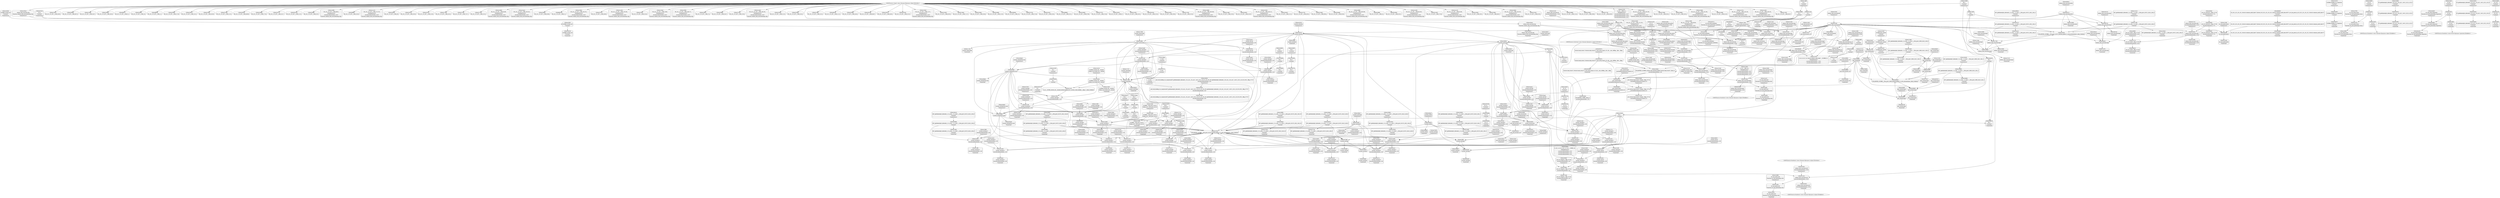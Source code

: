 digraph {
	CE0x4c3f710 [shape=record,shape=Mrecord,label="{CE0x4c3f710|i1_true|*Constant*}"]
	CE0x4c23210 [shape=record,shape=Mrecord,label="{CE0x4c23210|i64_0|*Constant*|*SummSource*}"]
	CE0x4c2a230 [shape=record,shape=Mrecord,label="{CE0x4c2a230|selinux_shm_associate:security|security/selinux/hooks.c,5327|*SummSink*}"]
	CE0x4c31540 [shape=record,shape=Mrecord,label="{CE0x4c31540|selinux_shm_associate:type|security/selinux/hooks.c,5329|*SummSource*}"]
	CE0x4c6e760 [shape=record,shape=Mrecord,label="{CE0x4c6e760|get_current:tmp3|*SummSink*}"]
	CE0x4c3c5a0 [shape=record,shape=Mrecord,label="{CE0x4c3c5a0|GLOBAL:get_current|*Constant*|*SummSource*}"]
	CE0x4c20890 [shape=record,shape=Mrecord,label="{CE0x4c20890|_call_void_lockdep_rcu_suspicious(i8*_getelementptr_inbounds_(_25_x_i8_,_25_x_i8_*_.str3,_i32_0,_i32_0),_i32_218,_i8*_getelementptr_inbounds_(_45_x_i8_,_45_x_i8_*_.str12,_i32_0,_i32_0))_#10,_!dbg_!27727|security/selinux/hooks.c,218|*SummSink*}"]
	CE0x4c96d60 [shape=record,shape=Mrecord,label="{CE0x4c96d60|get_current:tmp}"]
	CE0x4c530d0 [shape=record,shape=Mrecord,label="{CE0x4c530d0|i64*_getelementptr_inbounds_(_2_x_i64_,_2_x_i64_*___llvm_gcov_ctr98,_i64_0,_i64_0)|*Constant*|*SummSink*}"]
	CE0x4c28d70 [shape=record,shape=Mrecord,label="{CE0x4c28d70|i64*_getelementptr_inbounds_(_11_x_i64_,_11_x_i64_*___llvm_gcov_ctr125,_i64_0,_i64_0)|*Constant*}"]
	CE0x4c534b0 [shape=record,shape=Mrecord,label="{CE0x4c534b0|current_sid:tmp24|security/selinux/hooks.c,220|*SummSource*}"]
	CE0x4c30fd0 [shape=record,shape=Mrecord,label="{CE0x4c30fd0|selinux_shm_associate:tmp5|security/selinux/hooks.c,5327|*SummSource*}"]
	CE0x4c181c0 [shape=record,shape=Mrecord,label="{CE0x4c181c0|80:_i32,_112:_i8*,_:_CRE_29,30_}"]
	CE0x4c512e0 [shape=record,shape=Mrecord,label="{CE0x4c512e0|current_sid:tmp22|security/selinux/hooks.c,218|*SummSource*}"]
	CE0x4c50e10 [shape=record,shape=Mrecord,label="{CE0x4c50e10|current_sid:security|security/selinux/hooks.c,218|*SummSink*}"]
	CE0x4c201f0 [shape=record,shape=Mrecord,label="{CE0x4c201f0|i8_1|*Constant*|*SummSource*}"]
	CE0x4c560d0 [shape=record,shape=Mrecord,label="{CE0x4c560d0|current_sid:tmp2|*SummSink*}"]
	CE0x4c2e3d0 [shape=record,shape=Mrecord,label="{CE0x4c2e3d0|selinux_shm_associate:tmp6|security/selinux/hooks.c,5330|*SummSource*}"]
	CE0x4c57180 [shape=record,shape=Mrecord,label="{CE0x4c57180|current_sid:tobool1|security/selinux/hooks.c,218}"]
	CE0x4c32320 [shape=record,shape=Mrecord,label="{CE0x4c32320|GLOBAL:current_task|Global_var:current_task|*SummSink*}"]
	CE0x4c34aa0 [shape=record,shape=Mrecord,label="{CE0x4c34aa0|current_sid:cred|security/selinux/hooks.c,218|*SummSource*}"]
	CE0x4c51e20 [shape=record,shape=Mrecord,label="{CE0x4c51e20|current_sid:sid|security/selinux/hooks.c,220}"]
	CE0x4c3e870 [shape=record,shape=Mrecord,label="{CE0x4c3e870|GLOBAL:lockdep_rcu_suspicious|*Constant*|*SummSink*}"]
	CE0x4c297c0 [shape=record,shape=Mrecord,label="{CE0x4c297c0|80:_i32,_112:_i8*,_:_CRE_25,26_}"]
	CE0x4c09110 [shape=record,shape=Mrecord,label="{CE0x4c09110|selinux_shm_associate:entry}"]
	CE0x4c1c450 [shape=record,shape=Mrecord,label="{CE0x4c1c450|_call_void_mcount()_#3|*SummSource*}"]
	CE0x4c53750 [shape=record,shape=Mrecord,label="{CE0x4c53750|get_current:bb|*SummSource*}"]
	CE0x4c11390 [shape=record,shape=Mrecord,label="{CE0x4c11390|80:_i32,_112:_i8*,_:_CRE_34,35_}"]
	CE0x4c51160 [shape=record,shape=Mrecord,label="{CE0x4c51160|current_sid:tmp22|security/selinux/hooks.c,218}"]
	CE0x4bfe700 [shape=record,shape=Mrecord,label="{CE0x4bfe700|selinux_shm_associate:key|security/selinux/hooks.c,5330|*SummSource*}"]
	CE0x4c13210 [shape=record,shape=Mrecord,label="{CE0x4c13210|i64*_getelementptr_inbounds_(_2_x_i64_,_2_x_i64_*___llvm_gcov_ctr312,_i64_0,_i64_0)|*Constant*|*SummSource*}"]
	CE0x4c359c0 [shape=record,shape=Mrecord,label="{CE0x4c359c0|i64*_getelementptr_inbounds_(_11_x_i64_,_11_x_i64_*___llvm_gcov_ctr125,_i64_0,_i64_9)|*Constant*}"]
	CE0x4c1dc20 [shape=record,shape=Mrecord,label="{CE0x4c1dc20|GLOBAL:current_sid.__warned|Global_var:current_sid.__warned|*SummSource*}"]
	CE0x4c218f0 [shape=record,shape=Mrecord,label="{CE0x4c218f0|selinux_shm_associate:ipc_id|security/selinux/hooks.c,5330|*SummSink*}"]
	CE0x4c0b3c0 [shape=record,shape=Mrecord,label="{CE0x4c0b3c0|selinux_shm_associate:tmp|*SummSource*}"]
	CE0x4c2a4c0 [shape=record,shape=Mrecord,label="{CE0x4c2a4c0|selinux_shm_associate:security|security/selinux/hooks.c,5327}"]
	CE0x4c22fa0 [shape=record,shape=Mrecord,label="{CE0x4c22fa0|GLOBAL:__llvm_gcov_ctr125|Global_var:__llvm_gcov_ctr125|*SummSource*}"]
	CE0x4c69740 [shape=record,shape=Mrecord,label="{CE0x4c69740|get_current:tmp2|*SummSource*}"]
	CE0x4c284c0 [shape=record,shape=Mrecord,label="{CE0x4c284c0|selinux_shm_associate:shp|Function::selinux_shm_associate&Arg::shp::}"]
	CE0x4c0e8e0 [shape=record,shape=Mrecord,label="{CE0x4c0e8e0|i32_(i32,_i32,_i16,_i32,_%struct.common_audit_data*)*_bitcast_(i32_(i32,_i32,_i16,_i32,_%struct.common_audit_data.495*)*_avc_has_perm_to_i32_(i32,_i32,_i16,_i32,_%struct.common_audit_data*)*)|*Constant*|*SummSink*}"]
	CE0x4c22cb0 [shape=record,shape=Mrecord,label="{CE0x4c22cb0|selinux_shm_associate:tmp7|security/selinux/hooks.c,5332|*SummSink*}"]
	CE0x4c12710 [shape=record,shape=Mrecord,label="{CE0x4c12710|current_sid:tmp5|security/selinux/hooks.c,218|*SummSource*}"]
	CE0x4c137b0 [shape=record,shape=Mrecord,label="{CE0x4c137b0|80:_i32,_112:_i8*,_:_CRE_70,71_}"]
	CE0x4c0c390 [shape=record,shape=Mrecord,label="{CE0x4c0c390|current_sid:land.lhs.true}"]
	CE0x4c5a860 [shape=record,shape=Mrecord,label="{CE0x4c5a860|current_sid:call4|security/selinux/hooks.c,218}"]
	CE0x4c3b890 [shape=record,shape=Mrecord,label="{CE0x4c3b890|i64_2|*Constant*}"]
	CE0x4c4eda0 [shape=record,shape=Mrecord,label="{CE0x4c4eda0|i64_4|*Constant*}"]
	CE0x4c3fb90 [shape=record,shape=Mrecord,label="{CE0x4c3fb90|i64*_getelementptr_inbounds_(_11_x_i64_,_11_x_i64_*___llvm_gcov_ctr125,_i64_0,_i64_8)|*Constant*|*SummSink*}"]
	CE0x4c28610 [shape=record,shape=Mrecord,label="{CE0x4c28610|selinux_shm_associate:shp|Function::selinux_shm_associate&Arg::shp::|*SummSink*}"]
	CE0x4c347a0 [shape=record,shape=Mrecord,label="{CE0x4c347a0|i32_78|*Constant*|*SummSink*}"]
	CE0x4c11180 [shape=record,shape=Mrecord,label="{CE0x4c11180|80:_i32,_112:_i8*,_:_CRE_32,33_}"]
	CE0x4c35160 [shape=record,shape=Mrecord,label="{CE0x4c35160|current_sid:tmp21|security/selinux/hooks.c,218|*SummSink*}"]
	CE0x4c2e160 [shape=record,shape=Mrecord,label="{CE0x4c2e160|i8_4|*Constant*|*SummSink*}"]
	CE0x4c30070 [shape=record,shape=Mrecord,label="{CE0x4c30070|i64_1|*Constant*|*SummSink*}"]
	CE0x4bff370 [shape=record,shape=Mrecord,label="{CE0x4bff370|selinux_shm_associate:key|security/selinux/hooks.c,5330|*SummSink*}"]
	CE0x4c1be90 [shape=record,shape=Mrecord,label="{CE0x4c1be90|_ret_%struct.task_struct*_%tmp4,_!dbg_!27714|./arch/x86/include/asm/current.h,14|*SummSource*}"]
	CE0x4c533c0 [shape=record,shape=Mrecord,label="{CE0x4c533c0|current_sid:tmp24|security/selinux/hooks.c,220}"]
	CE0x4c2fb30 [shape=record,shape=Mrecord,label="{CE0x4c2fb30|_ret_i32_%tmp24,_!dbg_!27742|security/selinux/hooks.c,220|*SummSource*}"]
	CE0x4c1f800 [shape=record,shape=Mrecord,label="{CE0x4c1f800|avc_has_perm:tclass|Function::avc_has_perm&Arg::tclass::|*SummSink*}"]
	CE0x4c13d80 [shape=record,shape=Mrecord,label="{CE0x4c13d80|80:_i32,_112:_i8*,_:_CRE_80,84_|*MultipleSource*|security/selinux/hooks.c,5327|Function::selinux_shm_associate&Arg::shp::}"]
	CE0x4c1dd60 [shape=record,shape=Mrecord,label="{CE0x4c1dd60|80:_i32,_112:_i8*,_:_CRE_84,88_|*MultipleSource*|security/selinux/hooks.c,5327|Function::selinux_shm_associate&Arg::shp::}"]
	CE0x4c37110 [shape=record,shape=Mrecord,label="{CE0x4c37110|current_sid:tmp20|security/selinux/hooks.c,218}"]
	CE0x4c507d0 [shape=record,shape=Mrecord,label="{CE0x4c507d0|i32_22|*Constant*|*SummSource*}"]
	CE0x4c1f720 [shape=record,shape=Mrecord,label="{CE0x4c1f720|avc_has_perm:tclass|Function::avc_has_perm&Arg::tclass::}"]
	CE0x4c0f600 [shape=record,shape=Mrecord,label="{CE0x4c0f600|_ret_i32_%retval.0,_!dbg_!27728|security/selinux/avc.c,775|*SummSink*}"]
	CE0x4c24450 [shape=record,shape=Mrecord,label="{CE0x4c24450|current_sid:tmp14|security/selinux/hooks.c,218|*SummSource*}"]
	CE0x4c10bc0 [shape=record,shape=Mrecord,label="{CE0x4c10bc0|selinux_shm_associate:ad|security/selinux/hooks.c, 5324|*SummSink*}"]
	CE0x611cf70 [shape=record,shape=Mrecord,label="{CE0x611cf70|selinux_shm_associate:tmp|*SummSink*}"]
	CE0x4c13f40 [shape=record,shape=Mrecord,label="{CE0x4c13f40|current_sid:tmp8|security/selinux/hooks.c,218|*SummSink*}"]
	CE0x4c406c0 [shape=record,shape=Mrecord,label="{CE0x4c406c0|_call_void_mcount()_#3|*SummSink*}"]
	CE0x4c36cd0 [shape=record,shape=Mrecord,label="{CE0x4c36cd0|current_sid:tmp19|security/selinux/hooks.c,218|*SummSource*}"]
	CE0x4c1bac0 [shape=record,shape=Mrecord,label="{CE0x4c1bac0|80:_i32,_112:_i8*,_:_CRE_136,144_|*MultipleSource*|security/selinux/hooks.c,5327|Function::selinux_shm_associate&Arg::shp::}"]
	CE0x4c37030 [shape=record,shape=Mrecord,label="{CE0x4c37030|i64*_getelementptr_inbounds_(_11_x_i64_,_11_x_i64_*___llvm_gcov_ctr125,_i64_0,_i64_10)|*Constant*|*SummSink*}"]
	CE0x4c2d040 [shape=record,shape=Mrecord,label="{CE0x4c2d040|GLOBAL:current_sid|*Constant*|*SummSource*}"]
	CE0x4c2e260 [shape=record,shape=Mrecord,label="{CE0x4c2e260|selinux_shm_associate:shm_perm1|security/selinux/hooks.c,5330}"]
	CE0x4c23280 [shape=record,shape=Mrecord,label="{CE0x4c23280|i64_0|*Constant*|*SummSink*}"]
	CE0x4c23f10 [shape=record,shape=Mrecord,label="{CE0x4c23f10|current_sid:tmp13|security/selinux/hooks.c,218}"]
	CE0x4c51ca0 [shape=record,shape=Mrecord,label="{CE0x4c51ca0|i32_1|*Constant*}"]
	CE0x4c2b6a0 [shape=record,shape=Mrecord,label="{CE0x4c2b6a0|80:_i32,_112:_i8*,_:_CRE_65,66_}"]
	CE0x4c28020 [shape=record,shape=Mrecord,label="{CE0x4c28020|current_sid:do.end|*SummSource*}"]
	CE0x4c16a10 [shape=record,shape=Mrecord,label="{CE0x4c16a10|i64*_getelementptr_inbounds_(_2_x_i64_,_2_x_i64_*___llvm_gcov_ctr312,_i64_0,_i64_1)|*Constant*|*SummSink*}"]
	CE0x4c16f90 [shape=record,shape=Mrecord,label="{CE0x4c16f90|current_sid:do.body}"]
	CE0x4c171d0 [shape=record,shape=Mrecord,label="{CE0x4c171d0|current_sid:if.then}"]
	CE0x4c4fa00 [shape=record,shape=Mrecord,label="{CE0x4c4fa00|get_current:tmp4|./arch/x86/include/asm/current.h,14|*SummSink*}"]
	CE0x6b81a50 [shape=record,shape=Mrecord,label="{CE0x6b81a50|80:_i32,_112:_i8*,_:_CRE_2,3_}"]
	CE0x4c0a7c0 [shape=record,shape=Mrecord,label="{CE0x4c0a7c0|i64*_getelementptr_inbounds_(_2_x_i64_,_2_x_i64_*___llvm_gcov_ctr312,_i64_0,_i64_1)|*Constant*}"]
	CE0x4c582d0 [shape=record,shape=Mrecord,label="{CE0x4c582d0|current_sid:tmp3|*SummSink*}"]
	CE0x4c199e0 [shape=record,shape=Mrecord,label="{CE0x4c199e0|80:_i32,_112:_i8*,_:_CRE_144,152_|*MultipleSource*|security/selinux/hooks.c,5327|Function::selinux_shm_associate&Arg::shp::}"]
	CE0x4c562e0 [shape=record,shape=Mrecord,label="{CE0x4c562e0|current_sid:tmp3}"]
	CE0x4c2de40 [shape=record,shape=Mrecord,label="{CE0x4c2de40|i8_4|*Constant*}"]
	CE0x4c27670 [shape=record,shape=Mrecord,label="{CE0x4c27670|80:_i32,_112:_i8*,_:_CRE_48,49_}"]
	CE0x4c93870 [shape=record,shape=Mrecord,label="{CE0x4c93870|%struct.task_struct*_(%struct.task_struct**)*_asm_movq_%gs:$_1:P_,$0_,_r,im,_dirflag_,_fpsr_,_flags_}"]
	CE0x4c4ef80 [shape=record,shape=Mrecord,label="{CE0x4c4ef80|current_sid:tmp9|security/selinux/hooks.c,218}"]
	CE0x4c1cce0 [shape=record,shape=Mrecord,label="{CE0x4c1cce0|current_sid:tmp5|security/selinux/hooks.c,218|*SummSink*}"]
	CE0x4c6a060 [shape=record,shape=Mrecord,label="{CE0x4c6a060|_call_void_mcount()_#3|*SummSink*}"]
	CE0x4c316c0 [shape=record,shape=Mrecord,label="{CE0x4c316c0|selinux_shm_associate:type|security/selinux/hooks.c,5329|*SummSink*}"]
	CE0x4c3d780 [shape=record,shape=Mrecord,label="{CE0x4c3d780|current_sid:sid|security/selinux/hooks.c,220|*SummSink*}"]
	CE0x4c27e70 [shape=record,shape=Mrecord,label="{CE0x4c27e70|selinux_shm_associate:tmp3|*SummSink*}"]
	CE0x4bfee60 [shape=record,shape=Mrecord,label="{CE0x4bfee60|selinux_shm_associate:tmp6|security/selinux/hooks.c,5330}"]
	CE0x4c317c0 [shape=record,shape=Mrecord,label="{CE0x4c317c0|selinux_shm_associate:call3|security/selinux/hooks.c,5332|*SummSource*}"]
	CE0x4c3c300 [shape=record,shape=Mrecord,label="{CE0x4c3c300|GLOBAL:get_current|*Constant*}"]
	CE0x4c81960 [shape=record,shape=Mrecord,label="{CE0x4c81960|GLOBAL:current_task|Global_var:current_task|*SummSource*}"]
	CE0x4c1a300 [shape=record,shape=Mrecord,label="{CE0x4c1a300|80:_i32,_112:_i8*,_:_CRE_176,184_|*MultipleSource*|security/selinux/hooks.c,5327|Function::selinux_shm_associate&Arg::shp::}"]
	CE0x4c1d890 [shape=record,shape=Mrecord,label="{CE0x4c1d890|current_sid:tmp7|security/selinux/hooks.c,218|*SummSink*}"]
	CE0x4c356f0 [shape=record,shape=Mrecord,label="{CE0x4c356f0|i8*_getelementptr_inbounds_(_45_x_i8_,_45_x_i8_*_.str12,_i32_0,_i32_0)|*Constant*|*SummSink*}"]
	CE0x4c2fc60 [shape=record,shape=Mrecord,label="{CE0x4c2fc60|i64*_getelementptr_inbounds_(_11_x_i64_,_11_x_i64_*___llvm_gcov_ctr125,_i64_0,_i64_1)|*Constant*}"]
	CE0x4c2f8e0 [shape=record,shape=Mrecord,label="{CE0x4c2f8e0|current_sid:entry|*SummSink*}"]
	CE0x4c81740 [shape=record,shape=Mrecord,label="{CE0x4c81740|GLOBAL:current_task|Global_var:current_task}"]
	CE0x4c1c820 [shape=record,shape=Mrecord,label="{CE0x4c1c820|80:_i32,_112:_i8*,_:_CRE_53,54_}"]
	CE0x4c13be0 [shape=record,shape=Mrecord,label="{CE0x4c13be0|80:_i32,_112:_i8*,_:_CRE_76,80_|*MultipleSource*|security/selinux/hooks.c,5327|Function::selinux_shm_associate&Arg::shp::}"]
	CE0x4c1b4e0 [shape=record,shape=Mrecord,label="{CE0x4c1b4e0|80:_i32,_112:_i8*,_:_CRE_112,120_|*MultipleSource*|security/selinux/hooks.c,5327|Function::selinux_shm_associate&Arg::shp::}"]
	CE0x4c19f40 [shape=record,shape=Mrecord,label="{CE0x4c19f40|80:_i32,_112:_i8*,_:_CRE_168,172_|*MultipleSource*|security/selinux/hooks.c,5327|Function::selinux_shm_associate&Arg::shp::}"]
	CE0x4c3d620 [shape=record,shape=Mrecord,label="{CE0x4c3d620|current_sid:sid|security/selinux/hooks.c,220|*SummSource*}"]
	CE0x4c21b90 [shape=record,shape=Mrecord,label="{CE0x4c21b90|selinux_shm_associate:sid2|security/selinux/hooks.c,5332}"]
	CE0x4c18d50 [shape=record,shape=Mrecord,label="{CE0x4c18d50|get_current:tmp|*SummSink*}"]
	CE0x44ff0a0 [shape=record,shape=Mrecord,label="{CE0x44ff0a0|selinux_shm_associate:shm_perm|security/selinux/hooks.c,5327|*SummSink*}"]
	CE0x4c1d610 [shape=record,shape=Mrecord,label="{CE0x4c1d610|80:_i32,_112:_i8*,_:_CRE_7,8_}"]
	CE0x4c298b0 [shape=record,shape=Mrecord,label="{CE0x4c298b0|80:_i32,_112:_i8*,_:_CRE_26,27_}"]
	CE0x4c114c0 [shape=record,shape=Mrecord,label="{CE0x4c114c0|80:_i32,_112:_i8*,_:_CRE_35,36_}"]
	CE0x4c1a4e0 [shape=record,shape=Mrecord,label="{CE0x4c1a4e0|80:_i32,_112:_i8*,_:_CRE_184,192_|*MultipleSource*|security/selinux/hooks.c,5327|Function::selinux_shm_associate&Arg::shp::}"]
	CE0x4c19190 [shape=record,shape=Mrecord,label="{CE0x4c19190|get_current:tmp1|*SummSource*}"]
	CE0x4c183e0 [shape=record,shape=Mrecord,label="{CE0x4c183e0|80:_i32,_112:_i8*,_:_CRE_31,32_}"]
	CE0x4c332d0 [shape=record,shape=Mrecord,label="{CE0x4c332d0|current_sid:tmp20|security/selinux/hooks.c,218|*SummSource*}"]
	CE0x4c32ed0 [shape=record,shape=Mrecord,label="{CE0x4c32ed0|current_sid:tobool|security/selinux/hooks.c,218|*SummSource*}"]
	CE0x4c25ad0 [shape=record,shape=Mrecord,label="{CE0x4c25ad0|80:_i32,_112:_i8*,_:_CRE_42,43_}"]
	CE0x4c17ef0 [shape=record,shape=Mrecord,label="{CE0x4c17ef0|i64*_getelementptr_inbounds_(_2_x_i64_,_2_x_i64_*___llvm_gcov_ctr312,_i64_0,_i64_0)|*Constant*}"]
	CE0x4c22040 [shape=record,shape=Mrecord,label="{CE0x4c22040|selinux_shm_associate:sid2|security/selinux/hooks.c,5332|*SummSink*}"]
	CE0x4c4ee10 [shape=record,shape=Mrecord,label="{CE0x4c4ee10|i64_4|*Constant*|*SummSource*}"]
	CE0x4c51450 [shape=record,shape=Mrecord,label="{CE0x4c51450|current_sid:tmp23|security/selinux/hooks.c,218}"]
	CE0x4c1c6f0 [shape=record,shape=Mrecord,label="{CE0x4c1c6f0|80:_i32,_112:_i8*,_:_CRE_52,53_}"]
	CE0x44fc020 [shape=record,shape=Mrecord,label="{CE0x44fc020|80:_i32,_112:_i8*,_:_CRE_11,12_}"]
	CE0x4c0ea50 [shape=record,shape=Mrecord,label="{CE0x4c0ea50|avc_has_perm:entry}"]
	CE0x4c3fdd0 [shape=record,shape=Mrecord,label="{CE0x4c3fdd0|i64*_getelementptr_inbounds_(_11_x_i64_,_11_x_i64_*___llvm_gcov_ctr125,_i64_0,_i64_8)|*Constant*}"]
	CE0x4c252a0 [shape=record,shape=Mrecord,label="{CE0x4c252a0|current_sid:tmp15|security/selinux/hooks.c,218|*SummSource*}"]
	CE0x4c207b0 [shape=record,shape=Mrecord,label="{CE0x4c207b0|_call_void_lockdep_rcu_suspicious(i8*_getelementptr_inbounds_(_25_x_i8_,_25_x_i8_*_.str3,_i32_0,_i32_0),_i32_218,_i8*_getelementptr_inbounds_(_45_x_i8_,_45_x_i8_*_.str12,_i32_0,_i32_0))_#10,_!dbg_!27727|security/selinux/hooks.c,218}"]
	CE0x4c23f80 [shape=record,shape=Mrecord,label="{CE0x4c23f80|current_sid:tmp13|security/selinux/hooks.c,218|*SummSource*}"]
	CE0x4c25d80 [shape=record,shape=Mrecord,label="{CE0x4c25d80|80:_i32,_112:_i8*,_:_CRE_44,45_}"]
	CE0x4c148e0 [shape=record,shape=Mrecord,label="{CE0x4c148e0|current_sid:tmp10|security/selinux/hooks.c,218}"]
	CE0x4c3fe40 [shape=record,shape=Mrecord,label="{CE0x4c3fe40|i64*_getelementptr_inbounds_(_11_x_i64_,_11_x_i64_*___llvm_gcov_ctr125,_i64_0,_i64_8)|*Constant*|*SummSource*}"]
	CE0x4c22b00 [shape=record,shape=Mrecord,label="{CE0x4c22b00|selinux_shm_associate:tmp7|security/selinux/hooks.c,5332|*SummSource*}"]
	CE0x4c1be00 [shape=record,shape=Mrecord,label="{CE0x4c1be00|get_current:entry|*SummSink*}"]
	CE0x4c1bc30 [shape=record,shape=Mrecord,label="{CE0x4c1bc30|GLOBAL:get_current|*Constant*|*SummSink*}"]
	CE0x4c35d20 [shape=record,shape=Mrecord,label="{CE0x4c35d20|i64*_getelementptr_inbounds_(_11_x_i64_,_11_x_i64_*___llvm_gcov_ctr125,_i64_0,_i64_9)|*Constant*|*SummSink*}"]
	CE0x4c1d210 [shape=record,shape=Mrecord,label="{CE0x4c1d210|current_sid:tmp6|security/selinux/hooks.c,218|*SummSink*}"]
	CE0x4c25900 [shape=record,shape=Mrecord,label="{CE0x4c25900|selinux_shm_associate:tmp2|*SummSink*}"]
	CE0x4c25310 [shape=record,shape=Mrecord,label="{CE0x4c25310|current_sid:tmp15|security/selinux/hooks.c,218|*SummSink*}"]
	CE0x4c27f10 [shape=record,shape=Mrecord,label="{CE0x4c27f10|_call_void_mcount()_#3}"]
	CE0x4c14100 [shape=record,shape=Mrecord,label="{CE0x4c14100|current_sid:tobool1|security/selinux/hooks.c,218|*SummSource*}"]
	CE0x4c2b7d0 [shape=record,shape=Mrecord,label="{CE0x4c2b7d0|80:_i32,_112:_i8*,_:_CRE_66,67_}"]
	CE0x4c163c0 [shape=record,shape=Mrecord,label="{CE0x4c163c0|current_sid:tmp1|*SummSource*}"]
	CE0x4c20050 [shape=record,shape=Mrecord,label="{CE0x4c20050|i8_1|*Constant*}"]
	CE0x4c2b570 [shape=record,shape=Mrecord,label="{CE0x4c2b570|80:_i32,_112:_i8*,_:_CRE_64,65_}"]
	CE0x4c365f0 [shape=record,shape=Mrecord,label="{CE0x4c365f0|current_sid:tmp18|security/selinux/hooks.c,218|*SummSource*}"]
	CE0x4c2d310 [shape=record,shape=Mrecord,label="{CE0x4c2d310|current_sid:entry|*SummSource*}"]
	CE0x4c35030 [shape=record,shape=Mrecord,label="{CE0x4c35030|current_sid:tmp21|security/selinux/hooks.c,218|*SummSource*}"]
	CE0x5910240 [shape=record,shape=Mrecord,label="{CE0x5910240|80:_i32,_112:_i8*,_:_CRE_22,23_}"]
	CE0x4c0ed40 [shape=record,shape=Mrecord,label="{CE0x4c0ed40|_ret_i32_%retval.0,_!dbg_!27728|security/selinux/avc.c,775}"]
	CE0x4c22db0 [shape=record,shape=Mrecord,label="{CE0x4c22db0|GLOBAL:__llvm_gcov_ctr125|Global_var:__llvm_gcov_ctr125}"]
	CE0x4c17550 [shape=record,shape=Mrecord,label="{CE0x4c17550|i32_0|*Constant*}"]
	CE0x4c17fc0 [shape=record,shape=Mrecord,label="{CE0x4c17fc0|get_current:tmp1|*SummSink*}"]
	CE0x4c2f190 [shape=record,shape=Mrecord,label="{CE0x4c2f190|selinux_shm_associate:call|security/selinux/hooks.c,5325|*SummSink*}"]
	CE0x4c1d370 [shape=record,shape=Mrecord,label="{CE0x4c1d370|current_sid:tmp7|security/selinux/hooks.c,218}"]
	CE0x611cfe0 [shape=record,shape=Mrecord,label="{CE0x611cfe0|i64_1|*Constant*}"]
	CE0x4c697b0 [shape=record,shape=Mrecord,label="{CE0x4c697b0|get_current:tmp2|*SummSink*}"]
	CE0x4c538d0 [shape=record,shape=Mrecord,label="{CE0x4c538d0|get_current:bb|*SummSink*}"]
	CE0x4c28680 [shape=record,shape=Mrecord,label="{CE0x4c28680|selinux_shm_associate:shm_perm|security/selinux/hooks.c,5327|*SummSource*}"]
	CE0x4c13b40 [shape=record,shape=Mrecord,label="{CE0x4c13b40|80:_i32,_112:_i8*,_:_CRE_72,73_|*MultipleSource*|security/selinux/hooks.c,5327|Function::selinux_shm_associate&Arg::shp::}"]
	CE0x4c2aa20 [shape=record,shape=Mrecord,label="{CE0x4c2aa20|avc_has_perm:ssid|Function::avc_has_perm&Arg::ssid::|*SummSink*}"]
	CE0x4c10c30 [shape=record,shape=Mrecord,label="{CE0x4c10c30|selinux_shm_associate:ad|security/selinux/hooks.c, 5324|*SummSource*}"]
	CE0x4c281d0 [shape=record,shape=Mrecord,label="{CE0x4c281d0|current_sid:if.end}"]
	CE0x4c3ba40 [shape=record,shape=Mrecord,label="{CE0x4c3ba40|current_sid:tmp4|security/selinux/hooks.c,218}"]
	CE0x4c24280 [shape=record,shape=Mrecord,label="{CE0x4c24280|current_sid:tmp14|security/selinux/hooks.c,218}"]
	CE0x4c23ff0 [shape=record,shape=Mrecord,label="{CE0x4c23ff0|current_sid:tmp13|security/selinux/hooks.c,218|*SummSink*}"]
	CE0x4c36850 [shape=record,shape=Mrecord,label="{CE0x4c36850|current_sid:tmp19|security/selinux/hooks.c,218}"]
	CE0x4c2f200 [shape=record,shape=Mrecord,label="{CE0x4c2f200|selinux_shm_associate:call|security/selinux/hooks.c,5325|*SummSource*}"]
	CE0x4c2a450 [shape=record,shape=Mrecord,label="{CE0x4c2a450|selinux_shm_associate:security|security/selinux/hooks.c,5327|*SummSource*}"]
	CE0x4c15d30 [shape=record,shape=Mrecord,label="{CE0x4c15d30|80:_i32,_112:_i8*,_:_CRE_62,63_}"]
	CE0x4c2a2a0 [shape=record,shape=Mrecord,label="{CE0x4c2a2a0|i32_10|*Constant*|*SummSink*}"]
	CE0x4c34810 [shape=record,shape=Mrecord,label="{CE0x4c34810|i32_78|*Constant*|*SummSource*}"]
	CE0x4c56060 [shape=record,shape=Mrecord,label="{CE0x4c56060|current_sid:tmp2|*SummSource*}"]
	CE0x4c07990 [shape=record,shape=Mrecord,label="{CE0x4c07990|current_sid:tmp|*SummSource*}"]
	CE0x4c138e0 [shape=record,shape=Mrecord,label="{CE0x4c138e0|80:_i32,_112:_i8*,_:_CRE_71,72_}"]
	CE0x4c3b470 [shape=record,shape=Mrecord,label="{CE0x4c3b470|get_current:tmp4|./arch/x86/include/asm/current.h,14|*SummSource*}"]
	CE0x4c696d0 [shape=record,shape=Mrecord,label="{CE0x4c696d0|get_current:tmp2}"]
	CE0x4c0f170 [shape=record,shape=Mrecord,label="{CE0x4c0f170|avc_has_perm:auditdata|Function::avc_has_perm&Arg::auditdata::|*SummSource*}"]
	CE0x4c25eb0 [shape=record,shape=Mrecord,label="{CE0x4c25eb0|80:_i32,_112:_i8*,_:_CRE_45,46_}"]
	CE0x4c2d150 [shape=record,shape=Mrecord,label="{CE0x4c2d150|GLOBAL:current_sid|*Constant*|*SummSink*}"]
	CE0x4c21450 [shape=record,shape=Mrecord,label="{CE0x4c21450|selinux_shm_associate:u|security/selinux/hooks.c,5330|*SummSink*}"]
	CE0x4c33470 [shape=record,shape=Mrecord,label="{CE0x4c33470|current_sid:tmp20|security/selinux/hooks.c,218|*SummSink*}"]
	CE0x4c2b060 [shape=record,shape=Mrecord,label="{CE0x4c2b060|i16_28|*Constant*|*SummSource*}"]
	CE0x4c3f5e0 [shape=record,shape=Mrecord,label="{CE0x4c3f5e0|current_sid:tmp14|security/selinux/hooks.c,218|*SummSink*}"]
	CE0x4c230d0 [shape=record,shape=Mrecord,label="{CE0x4c230d0|GLOBAL:__llvm_gcov_ctr125|Global_var:__llvm_gcov_ctr125|*SummSink*}"]
	CE0x4c51550 [shape=record,shape=Mrecord,label="{CE0x4c51550|current_sid:tmp22|security/selinux/hooks.c,218|*SummSink*}"]
	CE0x4c162e0 [shape=record,shape=Mrecord,label="{CE0x4c162e0|i64_1|*Constant*}"]
	CE0x4c285a0 [shape=record,shape=Mrecord,label="{CE0x4c285a0|selinux_shm_associate:shp|Function::selinux_shm_associate&Arg::shp::|*SummSource*}"]
	CE0x4c0b430 [shape=record,shape=Mrecord,label="{CE0x4c0b430|selinux_shm_associate:tmp}"]
	CE0x4c12820 [shape=record,shape=Mrecord,label="{CE0x4c12820|GLOBAL:current_sid.__warned|Global_var:current_sid.__warned|*SummSink*}"]
	CE0x4c50b40 [shape=record,shape=Mrecord,label="{CE0x4c50b40|COLLAPSED:_CMRE:_elem_0::|security/selinux/hooks.c,218}"]
	CE0x4c2e680 [shape=record,shape=Mrecord,label="{CE0x4c2e680|80:_i32,_112:_i8*,_:_CRE_15,16_}"]
	CE0x4c143b0 [shape=record,shape=Mrecord,label="{CE0x4c143b0|i64_5|*Constant*}"]
	CE0x4c4eee0 [shape=record,shape=Mrecord,label="{CE0x4c4eee0|i64_4|*Constant*|*SummSink*}"]
	CE0x4c31d30 [shape=record,shape=Mrecord,label="{CE0x4c31d30|avc_has_perm:entry|*SummSink*}"]
	CE0x4c568b0 [shape=record,shape=Mrecord,label="{CE0x4c568b0|current_sid:land.lhs.true2}"]
	CE0x4c19090 [shape=record,shape=Mrecord,label="{CE0x4c19090|i64_1|*Constant*|*SummSource*}"]
	CE0x4c22810 [shape=record,shape=Mrecord,label="{CE0x4c22810|selinux_shm_associate:call3|security/selinux/hooks.c,5332}"]
	CE0x4c14640 [shape=record,shape=Mrecord,label="{CE0x4c14640|i64_5|*Constant*|*SummSource*}"]
	CE0x4c19020 [shape=record,shape=Mrecord,label="{CE0x4c19020|COLLAPSED:_GCMRE___llvm_gcov_ctr312_internal_global_2_x_i64_zeroinitializer:_elem_0:default:}"]
	CE0x4c08d30 [shape=record,shape=Mrecord,label="{CE0x4c08d30|80:_i32,_112:_i8*,_:_CRE_3,4_}"]
	CE0x4c0d9e0 [shape=record,shape=Mrecord,label="{CE0x4c0d9e0|current_sid:land.lhs.true|*SummSink*}"]
	CE0x4c35610 [shape=record,shape=Mrecord,label="{CE0x4c35610|i8*_getelementptr_inbounds_(_45_x_i8_,_45_x_i8_*_.str12,_i32_0,_i32_0)|*Constant*}"]
	CE0x4c15740 [shape=record,shape=Mrecord,label="{CE0x4c15740|80:_i32,_112:_i8*,_:_CRE_57,58_}"]
	CE0x4c0db90 [shape=record,shape=Mrecord,label="{CE0x4c0db90|current_sid:bb|*SummSink*}"]
	CE0x4bfe600 [shape=record,shape=Mrecord,label="{CE0x4bfe600|i32_(i32,_i32,_i16,_i32,_%struct.common_audit_data*)*_bitcast_(i32_(i32,_i32,_i16,_i32,_%struct.common_audit_data.495*)*_avc_has_perm_to_i32_(i32,_i32,_i16,_i32,_%struct.common_audit_data*)*)|*Constant*|*SummSource*}"]
	CE0x4c21e80 [shape=record,shape=Mrecord,label="{CE0x4c21e80|selinux_shm_associate:sid2|security/selinux/hooks.c,5332|*SummSource*}"]
	CE0x4c535a0 [shape=record,shape=Mrecord,label="{CE0x4c535a0|current_sid:tmp24|security/selinux/hooks.c,220|*SummSink*}"]
	"CONST[source:1(input),value:2(dynamic)][purpose:{object}][SrcIdx:2]"
	CE0x4c260e0 [shape=record,shape=Mrecord,label="{CE0x4c260e0|i64*_getelementptr_inbounds_(_2_x_i64_,_2_x_i64_*___llvm_gcov_ctr312,_i64_0,_i64_0)|*Constant*|*SummSink*}"]
	CE0x4c21880 [shape=record,shape=Mrecord,label="{CE0x4c21880|selinux_shm_associate:ipc_id|security/selinux/hooks.c,5330|*SummSource*}"]
	CE0x4c0dac0 [shape=record,shape=Mrecord,label="{CE0x4c0dac0|current_sid:bb|*SummSource*}"]
	CE0x4c0bd10 [shape=record,shape=Mrecord,label="{CE0x4c0bd10|_ret_i32_%call3,_!dbg_!27729|security/selinux/hooks.c,5332|*SummSink*}"]
	CE0x4c3afe0 [shape=record,shape=Mrecord,label="{CE0x4c3afe0|i32_0|*Constant*}"]
	CE0x4c22590 [shape=record,shape=Mrecord,label="{CE0x4c22590|4:_i32,_:_CRE_4,8_|*MultipleSource*|security/selinux/hooks.c,5327|security/selinux/hooks.c,5332|security/selinux/hooks.c,5327}"]
	CE0x4c0f100 [shape=record,shape=Mrecord,label="{CE0x4c0f100|avc_has_perm:auditdata|Function::avc_has_perm&Arg::auditdata::}"]
	CE0x4c255a0 [shape=record,shape=Mrecord,label="{CE0x4c255a0|current_sid:tmp16|security/selinux/hooks.c,218}"]
	CE0x4c4f470 [shape=record,shape=Mrecord,label="{CE0x4c4f470|current_sid:tmp10|security/selinux/hooks.c,218|*SummSource*}"]
	CE0x4c4f0b0 [shape=record,shape=Mrecord,label="{CE0x4c4f0b0|current_sid:tmp9|security/selinux/hooks.c,218|*SummSource*}"]
	CE0x4c25c50 [shape=record,shape=Mrecord,label="{CE0x4c25c50|80:_i32,_112:_i8*,_:_CRE_43,44_}"]
	CE0x4c0af80 [shape=record,shape=Mrecord,label="{CE0x4c0af80|current_sid:tmp|*SummSink*}"]
	CE0x4c0edb0 [shape=record,shape=Mrecord,label="{CE0x4c0edb0|avc_has_perm:requested|Function::avc_has_perm&Arg::requested::}"]
	CE0x44fbf60 [shape=record,shape=Mrecord,label="{CE0x44fbf60|80:_i32,_112:_i8*,_:_CRE_10,11_}"]
	CE0x4c2b900 [shape=record,shape=Mrecord,label="{CE0x4c2b900|80:_i32,_112:_i8*,_:_CRE_67,68_}"]
	CE0x4c078b0 [shape=record,shape=Mrecord,label="{CE0x4c078b0|current_sid:tmp}"]
	"CONST[source:0(mediator),value:2(dynamic)][purpose:{object}][SnkIdx:1]"
	CE0x4c6e020 [shape=record,shape=Mrecord,label="{CE0x4c6e020|i64_1|*Constant*}"]
	CE0x4c23af0 [shape=record,shape=Mrecord,label="{CE0x4c23af0|i64*_getelementptr_inbounds_(_11_x_i64_,_11_x_i64_*___llvm_gcov_ctr125,_i64_0,_i64_6)|*Constant*|*SummSink*}"]
	CE0x4c2a100 [shape=record,shape=Mrecord,label="{CE0x4c2a100|i32_10|*Constant*|*SummSource*}"]
	CE0x4c18890 [shape=record,shape=Mrecord,label="{CE0x4c18890|i64*_getelementptr_inbounds_(_2_x_i64_,_2_x_i64_*___llvm_gcov_ctr98,_i64_0,_i64_1)|*Constant*}"]
	CE0x4c27570 [shape=record,shape=Mrecord,label="{CE0x4c27570|80:_i32,_112:_i8*,_:_CRE_47,48_}"]
	CE0x4c1f5c0 [shape=record,shape=Mrecord,label="{CE0x4c1f5c0|i32_64|*Constant*}"]
	CE0x4c3e920 [shape=record,shape=Mrecord,label="{CE0x4c3e920|i8*_getelementptr_inbounds_(_25_x_i8_,_25_x_i8_*_.str3,_i32_0,_i32_0)|*Constant*|*SummSource*}"]
	CE0x4c3c720 [shape=record,shape=Mrecord,label="{CE0x4c3c720|get_current:entry}"]
	CE0x4c07d10 [shape=record,shape=Mrecord,label="{CE0x4c07d10|i32_0|*Constant*|*SummSource*}"]
	CE0x4c56b50 [shape=record,shape=Mrecord,label="{CE0x4c56b50|current_sid:do.end}"]
	CE0x4c3b9a0 [shape=record,shape=Mrecord,label="{CE0x4c3b9a0|i64_2|*Constant*|*SummSink*}"]
	CE0x4c39540 [shape=record,shape=Mrecord,label="{CE0x4c39540|current_sid:tmp12|security/selinux/hooks.c,218}"]
	CE0x4c1d520 [shape=record,shape=Mrecord,label="{CE0x4c1d520|80:_i32,_112:_i8*,_:_CRE_6,7_}"]
	CE0x4c0b910 [shape=record,shape=Mrecord,label="{CE0x4c0b910|selinux_shm_associate:entry|*SummSource*}"]
	CE0x4c1c950 [shape=record,shape=Mrecord,label="{CE0x4c1c950|80:_i32,_112:_i8*,_:_CRE_54,55_}"]
	CE0x4c3c1d0 [shape=record,shape=Mrecord,label="{CE0x4c3c1d0|current_sid:call4|security/selinux/hooks.c,218|*SummSink*}"]
	CE0x4c93a00 [shape=record,shape=Mrecord,label="{CE0x4c93a00|%struct.task_struct*_(%struct.task_struct**)*_asm_movq_%gs:$_1:P_,$0_,_r,im,_dirflag_,_fpsr_,_flags_|*SummSink*}"]
	CE0x4c36150 [shape=record,shape=Mrecord,label="{CE0x4c36150|current_sid:tmp17|security/selinux/hooks.c,218|*SummSource*}"]
	CE0x4c23500 [shape=record,shape=Mrecord,label="{CE0x4c23500|current_sid:tmp5|security/selinux/hooks.c,218}"]
	CE0x5910330 [shape=record,shape=Mrecord,label="{CE0x5910330|80:_i32,_112:_i8*,_:_CRE_23,24_}"]
	CE0x4c56810 [shape=record,shape=Mrecord,label="{CE0x4c56810|current_sid:if.then|*SummSink*}"]
	CE0x4c3b5f0 [shape=record,shape=Mrecord,label="{CE0x4c3b5f0|i64_3|*Constant*|*SummSource*}"]
	CE0x4c349a0 [shape=record,shape=Mrecord,label="{CE0x4c349a0|COLLAPSED:_GCMRE_current_task_external_global_%struct.task_struct*:_elem_0::|security/selinux/hooks.c,218}"]
	CE0x4c2c620 [shape=record,shape=Mrecord,label="{CE0x4c2c620|80:_i32,_112:_i8*,_:_CRE_39,40_}"]
	CE0x4c27390 [shape=record,shape=Mrecord,label="{CE0x4c27390|selinux_shm_associate:tmp2}"]
	CE0x4c3ef90 [shape=record,shape=Mrecord,label="{CE0x4c3ef90|i32_218|*Constant*|*SummSink*}"]
	CE0x4c11260 [shape=record,shape=Mrecord,label="{CE0x4c11260|80:_i32,_112:_i8*,_:_CRE_33,34_}"]
	CE0x4c2f950 [shape=record,shape=Mrecord,label="{CE0x4c2f950|_ret_i32_%tmp24,_!dbg_!27742|security/selinux/hooks.c,220}"]
	CE0x4c2e440 [shape=record,shape=Mrecord,label="{CE0x4c2e440|selinux_shm_associate:tmp6|security/selinux/hooks.c,5330|*SummSink*}"]
	CE0x4c280c0 [shape=record,shape=Mrecord,label="{CE0x4c280c0|current_sid:do.end|*SummSink*}"]
	CE0x4c14770 [shape=record,shape=Mrecord,label="{CE0x4c14770|i64_5|*Constant*|*SummSink*}"]
	CE0x4c34eb0 [shape=record,shape=Mrecord,label="{CE0x4c34eb0|current_sid:tmp21|security/selinux/hooks.c,218}"]
	CE0x4c14280 [shape=record,shape=Mrecord,label="{CE0x4c14280|current_sid:tobool1|security/selinux/hooks.c,218|*SummSink*}"]
	CE0x4c28530 [shape=record,shape=Mrecord,label="{CE0x4c28530|selinux_shm_associate:shm_perm|security/selinux/hooks.c,5327}"]
	CE0x4c19d60 [shape=record,shape=Mrecord,label="{CE0x4c19d60|80:_i32,_112:_i8*,_:_CRE_160,168_|*MultipleSource*|security/selinux/hooks.c,5327|Function::selinux_shm_associate&Arg::shp::}"]
	CE0x4c08730 [shape=record,shape=Mrecord,label="{CE0x4c08730|selinux_shm_associate:tmp1}"]
	CE0x4c1ca80 [shape=record,shape=Mrecord,label="{CE0x4c1ca80|80:_i32,_112:_i8*,_:_CRE_55,56_}"]
	CE0x4c1adf0 [shape=record,shape=Mrecord,label="{CE0x4c1adf0|i32_1|*Constant*|*SummSource*}"]
	CE0x4c2dfd0 [shape=record,shape=Mrecord,label="{CE0x4c2dfd0|i8_4|*Constant*|*SummSource*}"]
	CE0x4c58e10 [shape=record,shape=Mrecord,label="{CE0x4c58e10|get_current:tmp3}"]
	CE0x4bfe770 [shape=record,shape=Mrecord,label="{CE0x4bfe770|selinux_shm_associate:key|security/selinux/hooks.c,5330}"]
	CE0x4c2ac20 [shape=record,shape=Mrecord,label="{CE0x4c2ac20|avc_has_perm:tsid|Function::avc_has_perm&Arg::tsid::|*SummSource*}"]
	CE0x4c257c0 [shape=record,shape=Mrecord,label="{CE0x4c257c0|_ret_i32_%call3,_!dbg_!27729|security/selinux/hooks.c,5332}"]
	CE0x4c36f80 [shape=record,shape=Mrecord,label="{CE0x4c36f80|i64*_getelementptr_inbounds_(_11_x_i64_,_11_x_i64_*___llvm_gcov_ctr125,_i64_0,_i64_10)|*Constant*|*SummSource*}"]
	CE0x4c2e950 [shape=record,shape=Mrecord,label="{CE0x4c2e950|80:_i32,_112:_i8*,_:_CRE_18,19_}"]
	CE0x4bfeab0 [shape=record,shape=Mrecord,label="{CE0x4bfeab0|i32_3|*Constant*|*SummSource*}"]
	CE0x4c19120 [shape=record,shape=Mrecord,label="{CE0x4c19120|get_current:tmp1}"]
	CE0x4c32090 [shape=record,shape=Mrecord,label="{CE0x4c32090|selinux_shm_associate:u|security/selinux/hooks.c,5330}"]
	CE0x4c3aed0 [shape=record,shape=Mrecord,label="{CE0x4c3aed0|current_sid:call|security/selinux/hooks.c,218|*SummSink*}"]
	CE0x4c2d210 [shape=record,shape=Mrecord,label="{CE0x4c2d210|current_sid:entry}"]
	CE0x4c0e640 [shape=record,shape=Mrecord,label="{CE0x4c0e640|selinux_shm_associate:tmp4|security/selinux/hooks.c,5327}"]
	CE0x4c1b340 [shape=record,shape=Mrecord,label="{CE0x4c1b340|80:_i32,_112:_i8*,_:_CRE_104,112_|*MultipleSource*|security/selinux/hooks.c,5327|Function::selinux_shm_associate&Arg::shp::}"]
	CE0x4c393e0 [shape=record,shape=Mrecord,label="{CE0x4c393e0|current_sid:tmp11|security/selinux/hooks.c,218|*SummSink*}"]
	CE0x4c6dd50 [shape=record,shape=Mrecord,label="{CE0x4c6dd50|COLLAPSED:_GCMRE___llvm_gcov_ctr98_internal_global_2_x_i64_zeroinitializer:_elem_0:default:}"]
	CE0x4c4f720 [shape=record,shape=Mrecord,label="{CE0x4c4f720|current_sid:tmp11|security/selinux/hooks.c,218}"]
	CE0x4bfea40 [shape=record,shape=Mrecord,label="{CE0x4bfea40|i32_3|*Constant*}"]
	CE0x4c2aab0 [shape=record,shape=Mrecord,label="{CE0x4c2aab0|avc_has_perm:tsid|Function::avc_has_perm&Arg::tsid::}"]
	CE0x4c29c90 [shape=record,shape=Mrecord,label="{CE0x4c29c90|80:_i32,_112:_i8*,_:_CRE_12,13_}"]
	CE0x4bfed00 [shape=record,shape=Mrecord,label="{CE0x4bfed00|i32_3|*Constant*|*SummSink*}"]
	CE0x4c2c750 [shape=record,shape=Mrecord,label="{CE0x4c2c750|80:_i32,_112:_i8*,_:_CRE_40,41_}"]
	CE0x4c1fac0 [shape=record,shape=Mrecord,label="{CE0x4c1fac0|i32_64|*Constant*|*SummSource*}"]
	CE0x4c3ec30 [shape=record,shape=Mrecord,label="{CE0x4c3ec30|i32_218|*Constant*}"]
	CE0x4c15ad0 [shape=record,shape=Mrecord,label="{CE0x4c15ad0|80:_i32,_112:_i8*,_:_CRE_60,61_}"]
	CE0x4c2fe80 [shape=record,shape=Mrecord,label="{CE0x4c2fe80|current_sid:tmp1|*SummSink*}"]
	CE0x4c226a0 [shape=record,shape=Mrecord,label="{CE0x4c226a0|selinux_shm_associate:tmp7|security/selinux/hooks.c,5332}"]
	CE0x4c3e7e0 [shape=record,shape=Mrecord,label="{CE0x4c3e7e0|GLOBAL:lockdep_rcu_suspicious|*Constant*|*SummSource*}"]
	CE0x4c20370 [shape=record,shape=Mrecord,label="{CE0x4c20370|i8_1|*Constant*|*SummSink*}"]
	CE0x4c2b480 [shape=record,shape=Mrecord,label="{CE0x4c2b480|80:_i32,_112:_i8*,_:_CRE_63,64_}"]
	CE0x4c29f60 [shape=record,shape=Mrecord,label="{CE0x4c29f60|80:_i32,_112:_i8*,_:_CRE_200,208_|*MultipleSource*|security/selinux/hooks.c,5327|Function::selinux_shm_associate&Arg::shp::}"]
	CE0x4c2f2f0 [shape=record,shape=Mrecord,label="{CE0x4c2f2f0|GLOBAL:current_sid|*Constant*}"]
	CE0x4c32cd0 [shape=record,shape=Mrecord,label="{CE0x4c32cd0|current_sid:tobool|security/selinux/hooks.c,218}"]
	CE0x4c1c5c0 [shape=record,shape=Mrecord,label="{CE0x4c1c5c0|selinux_shm_associate:call|security/selinux/hooks.c,5325}"]
	CE0x4c28fd0 [shape=record,shape=Mrecord,label="{CE0x4c28fd0|80:_i32,_112:_i8*,_:_CRE_4,5_}"]
	CE0x4c0ec40 [shape=record,shape=Mrecord,label="{CE0x4c0ec40|avc_has_perm:requested|Function::avc_has_perm&Arg::requested::|*SummSink*}"]
	CE0x4c1b0b0 [shape=record,shape=Mrecord,label="{CE0x4c1b0b0|selinux_shm_associate:entry|*SummSink*}"]
	CE0x4c2a7f0 [shape=record,shape=Mrecord,label="{CE0x4c2a7f0|0:_i8,_8:_i32,_24:_%struct.selinux_audit_data*,_:_SCMRE_0,1_|*MultipleSource*|security/selinux/hooks.c, 5324|security/selinux/hooks.c,5329}"]
	"CONST[source:0(mediator),value:2(dynamic)][purpose:{object}][SnkIdx:2]"
	CE0x4c1fda0 [shape=record,shape=Mrecord,label="{CE0x4c1fda0|current_sid:tmp16|security/selinux/hooks.c,218|*SummSource*}"]
	CE0x4c0f990 [shape=record,shape=Mrecord,label="{CE0x4c0f990|_ret_i32_%call3,_!dbg_!27729|security/selinux/hooks.c,5332|*SummSource*}"]
	CE0x4c583c0 [shape=record,shape=Mrecord,label="{CE0x4c583c0|_call_void_mcount()_#3}"]
	CE0x4c6e6f0 [shape=record,shape=Mrecord,label="{CE0x4c6e6f0|get_current:tmp3|*SummSource*}"]
	CE0x5910060 [shape=record,shape=Mrecord,label="{CE0x5910060|80:_i32,_112:_i8*,_:_CRE_20,21_}"]
	CE0x4c21060 [shape=record,shape=Mrecord,label="{CE0x4c21060|avc_has_perm:entry|*SummSource*}"]
	CE0x4c1f790 [shape=record,shape=Mrecord,label="{CE0x4c1f790|avc_has_perm:tclass|Function::avc_has_perm&Arg::tclass::|*SummSource*}"]
	CE0x4c3b800 [shape=record,shape=Mrecord,label="{CE0x4c3b800|i64_0|*Constant*}"]
	CE0x4c17090 [shape=record,shape=Mrecord,label="{CE0x4c17090|current_sid:do.body|*SummSource*}"]
	CE0x4c3fa60 [shape=record,shape=Mrecord,label="{CE0x4c3fa60|i1_true|*Constant*|*SummSink*}"]
	CE0x4c1e260 [shape=record,shape=Mrecord,label="{CE0x4c1e260|80:_i32,_112:_i8*,_:_CRE_96,100_|*MultipleSource*|security/selinux/hooks.c,5327|Function::selinux_shm_associate&Arg::shp::}"]
	CE0x4c13a10 [shape=record,shape=Mrecord,label="{CE0x4c13a10|i32_10|*Constant*}"]
	CE0x4c1f450 [shape=record,shape=Mrecord,label="{CE0x4c1f450|i16_28|*Constant*|*SummSink*}"]
	CE0x4c07ee0 [shape=record,shape=Mrecord,label="{CE0x4c07ee0|selinux_shm_associate:bb}"]
	CE0x4c3b580 [shape=record,shape=Mrecord,label="{CE0x4c3b580|i64_3|*Constant*}"]
	CE0x4c1d9c0 [shape=record,shape=Mrecord,label="{CE0x4c1d9c0|GLOBAL:current_sid.__warned|Global_var:current_sid.__warned}"]
	CE0x4c23390 [shape=record,shape=Mrecord,label="{CE0x4c23390|current_sid:tmp6|security/selinux/hooks.c,218}"]
	CE0x4c2c3d0 [shape=record,shape=Mrecord,label="{CE0x4c2c3d0|80:_i32,_112:_i8*,_:_CRE_37,38_}"]
	CE0x4c1e130 [shape=record,shape=Mrecord,label="{CE0x4c1e130|80:_i32,_112:_i8*,_:_CRE_92,96_|*MultipleSource*|security/selinux/hooks.c,5327|Function::selinux_shm_associate&Arg::shp::}"]
	CE0x4c3bc10 [shape=record,shape=Mrecord,label="{CE0x4c3bc10|current_sid:tmp4|security/selinux/hooks.c,218|*SummSink*}"]
	CE0x4c283c0 [shape=record,shape=Mrecord,label="{CE0x4c283c0|i32_0|*Constant*|*SummSink*}"]
	CE0x4c182b0 [shape=record,shape=Mrecord,label="{CE0x4c182b0|80:_i32,_112:_i8*,_:_CRE_30,31_}"]
	CE0x4c25fe0 [shape=record,shape=Mrecord,label="{CE0x4c25fe0|80:_i32,_112:_i8*,_:_CRE_46,47_}"]
	"CONST[source:0(mediator),value:2(dynamic)][purpose:{subject}][SrcIdx:4]"
	CE0x4c6ddc0 [shape=record,shape=Mrecord,label="{CE0x4c6ddc0|get_current:tmp|*SummSource*}"]
	CE0x4c0beb0 [shape=record,shape=Mrecord,label="{CE0x4c0beb0|current_sid:land.lhs.true|*SummSource*}"]
	CE0x4c1b8e0 [shape=record,shape=Mrecord,label="{CE0x4c1b8e0|80:_i32,_112:_i8*,_:_CRE_128,136_|*MultipleSource*|security/selinux/hooks.c,5327|Function::selinux_shm_associate&Arg::shp::}"]
	CE0x4c396e0 [shape=record,shape=Mrecord,label="{CE0x4c396e0|current_sid:tmp12|security/selinux/hooks.c,218|*SummSource*}"]
	CE0x4c56a40 [shape=record,shape=Mrecord,label="{CE0x4c56a40|current_sid:land.lhs.true2|*SummSink*}"]
	CE0x4c15c00 [shape=record,shape=Mrecord,label="{CE0x4c15c00|80:_i32,_112:_i8*,_:_CRE_61,62_}"]
	CE0x4c56950 [shape=record,shape=Mrecord,label="{CE0x4c56950|current_sid:land.lhs.true2|*SummSource*}"]
	CE0x4c39c20 [shape=record,shape=Mrecord,label="{CE0x4c39c20|i64*_getelementptr_inbounds_(_11_x_i64_,_11_x_i64_*___llvm_gcov_ctr125,_i64_0,_i64_6)|*Constant*|*SummSource*}"]
	CE0x4c39260 [shape=record,shape=Mrecord,label="{CE0x4c39260|current_sid:tmp11|security/selinux/hooks.c,218|*SummSource*}"]
	CE0x4c58980 [shape=record,shape=Mrecord,label="{CE0x4c58980|i64*_getelementptr_inbounds_(_2_x_i64_,_2_x_i64_*___llvm_gcov_ctr98,_i64_0,_i64_1)|*Constant*|*SummSink*}"]
	CE0x4c2e4b0 [shape=record,shape=Mrecord,label="{CE0x4c2e4b0|selinux_shm_associate:ipc_id|security/selinux/hooks.c,5330}"]
	CE0x4c40620 [shape=record,shape=Mrecord,label="{CE0x4c40620|_call_void_mcount()_#3|*SummSource*}"]
	CE0x4c3bb40 [shape=record,shape=Mrecord,label="{CE0x4c3bb40|current_sid:tmp4|security/selinux/hooks.c,218|*SummSource*}"]
	CE0x4c29d80 [shape=record,shape=Mrecord,label="{CE0x4c29d80|80:_i32,_112:_i8*,_:_CRE_13,14_}"]
	CE0x4c7c6b0 [shape=record,shape=Mrecord,label="{CE0x4c7c6b0|i64*_getelementptr_inbounds_(_2_x_i64_,_2_x_i64_*___llvm_gcov_ctr98,_i64_0,_i64_0)|*Constant*|*SummSource*}"]
	CE0x4c4f5f0 [shape=record,shape=Mrecord,label="{CE0x4c4f5f0|current_sid:tmp10|security/selinux/hooks.c,218|*SummSink*}"]
	CE0x4c08910 [shape=record,shape=Mrecord,label="{CE0x4c08910|i64*_getelementptr_inbounds_(_2_x_i64_,_2_x_i64_*___llvm_gcov_ctr312,_i64_0,_i64_1)|*Constant*|*SummSource*}"]
	"CONST[source:0(mediator),value:0(static)][purpose:{operation}][SnkIdx:3]"
	CE0x4c34730 [shape=record,shape=Mrecord,label="{CE0x4c34730|i32_78|*Constant*}"]
	CE0x4c1bce0 [shape=record,shape=Mrecord,label="{CE0x4c1bce0|get_current:entry|*SummSource*}"]
	CE0x4c1f230 [shape=record,shape=Mrecord,label="{CE0x4c1f230|selinux_shm_associate:bb|*SummSource*}"]
	CE0x4c31990 [shape=record,shape=Mrecord,label="{CE0x4c31990|selinux_shm_associate:call3|security/selinux/hooks.c,5332|*SummSink*}"]
	CE0x4c30110 [shape=record,shape=Mrecord,label="{CE0x4c30110|selinux_shm_associate:tmp1|*SummSource*}"]
	CE0x4c159a0 [shape=record,shape=Mrecord,label="{CE0x4c159a0|80:_i32,_112:_i8*,_:_CRE_59,60_}"]
	CE0x4c3dce0 [shape=record,shape=Mrecord,label="{CE0x4c3dce0|get_current:bb}"]
	CE0x4c31430 [shape=record,shape=Mrecord,label="{CE0x4c31430|selinux_shm_associate:type|security/selinux/hooks.c,5329}"]
	CE0x4c5aac0 [shape=record,shape=Mrecord,label="{CE0x4c5aac0|current_sid:call4|security/selinux/hooks.c,218|*SummSource*}"]
	CE0x4c31fa0 [shape=record,shape=Mrecord,label="{CE0x4c31fa0|avc_has_perm:ssid|Function::avc_has_perm&Arg::ssid::}"]
	CE0x4c12950 [shape=record,shape=Mrecord,label="{CE0x4c12950|current_sid:tmp8|security/selinux/hooks.c,218}"]
	CE0x4c189a0 [shape=record,shape=Mrecord,label="{CE0x4c189a0|selinux_shm_associate:tmp3}"]
	CE0x4c36450 [shape=record,shape=Mrecord,label="{CE0x4c36450|current_sid:tmp18|security/selinux/hooks.c,218}"]
	CE0x4c2aec0 [shape=record,shape=Mrecord,label="{CE0x4c2aec0|i16_28|*Constant*}"]
	CE0x4c0a750 [shape=record,shape=Mrecord,label="{CE0x4c0a750|i32_1|*Constant*|*SummSink*}"]
	CE0x4c087a0 [shape=record,shape=Mrecord,label="{CE0x4c087a0|selinux_shm_associate:tmp1|*SummSink*}"]
	CE0x4c277a0 [shape=record,shape=Mrecord,label="{CE0x4c277a0|80:_i32,_112:_i8*,_:_CRE_49,50_}"]
	CE0x4c35b90 [shape=record,shape=Mrecord,label="{CE0x4c35b90|i64*_getelementptr_inbounds_(_11_x_i64_,_11_x_i64_*___llvm_gcov_ctr125,_i64_0,_i64_9)|*Constant*|*SummSource*}"]
	CE0x4c34930 [shape=record,shape=Mrecord,label="{CE0x4c34930|current_sid:cred|security/selinux/hooks.c,218}"]
	CE0x4c50d30 [shape=record,shape=Mrecord,label="{CE0x4c50d30|current_sid:security|security/selinux/hooks.c,218}"]
	CE0x4c22520 [shape=record,shape=Mrecord,label="{CE0x4c22520|4:_i32,_:_CRE_0,2_|*MultipleSource*|security/selinux/hooks.c,5327|security/selinux/hooks.c,5332|security/selinux/hooks.c,5327}"]
	CE0x4c1a6c0 [shape=record,shape=Mrecord,label="{CE0x4c1a6c0|80:_i32,_112:_i8*,_:_CRE_192,200_|*MultipleSource*|security/selinux/hooks.c,5327|Function::selinux_shm_associate&Arg::shp::}"]
	"CONST[source:0(mediator),value:2(dynamic)][purpose:{subject}][SnkIdx:0]"
	CE0x4c28bc0 [shape=record,shape=Mrecord,label="{CE0x4c28bc0|current_sid:if.end|*SummSource*}"]
	CE0x4c57030 [shape=record,shape=Mrecord,label="{CE0x4c57030|current_sid:tmp8|security/selinux/hooks.c,218|*SummSource*}"]
	CE0x4c58200 [shape=record,shape=Mrecord,label="{CE0x4c58200|current_sid:tmp3|*SummSource*}"]
	CE0x4c17100 [shape=record,shape=Mrecord,label="{CE0x4c17100|current_sid:do.body|*SummSink*}"]
	CE0x4c17270 [shape=record,shape=Mrecord,label="{CE0x4c17270|current_sid:if.then|*SummSource*}"]
	CE0x4c28c60 [shape=record,shape=Mrecord,label="{CE0x4c28c60|current_sid:if.end|*SummSink*}"]
	CE0x4c278d0 [shape=record,shape=Mrecord,label="{CE0x4c278d0|80:_i32,_112:_i8*,_:_CRE_50,51_}"]
	CE0x4c08640 [shape=record,shape=Mrecord,label="{CE0x4c08640|selinux_shm_associate:bb|*SummSink*}"]
	CE0x4c1c140 [shape=record,shape=Mrecord,label="{CE0x4c1c140|_ret_%struct.task_struct*_%tmp4,_!dbg_!27714|./arch/x86/include/asm/current.h,14|*SummSink*}"]
	CE0x4c29680 [shape=record,shape=Mrecord,label="{CE0x4c29680|80:_i32,_112:_i8*,_:_CRE_24,25_}"]
	CE0x4c1c0a0 [shape=record,shape=Mrecord,label="{CE0x4c1c0a0|_ret_%struct.task_struct*_%tmp4,_!dbg_!27714|./arch/x86/include/asm/current.h,14}"]
	CE0x4c50da0 [shape=record,shape=Mrecord,label="{CE0x4c50da0|current_sid:security|security/selinux/hooks.c,218|*SummSource*}"]
	CE0x4c27da0 [shape=record,shape=Mrecord,label="{CE0x4c27da0|selinux_shm_associate:tmp3|*SummSource*}"]
	CE0x4c50660 [shape=record,shape=Mrecord,label="{CE0x4c50660|i32_22|*Constant*}"]
	CE0x4c19b80 [shape=record,shape=Mrecord,label="{CE0x4c19b80|80:_i32,_112:_i8*,_:_CRE_152,160_|*MultipleSource*|security/selinux/hooks.c,5327|Function::selinux_shm_associate&Arg::shp::}"]
	CE0x4c17390 [shape=record,shape=Mrecord,label="{CE0x4c17390|selinux_shm_associate:ad|security/selinux/hooks.c, 5324}"]
	CE0x4c93970 [shape=record,shape=Mrecord,label="{CE0x4c93970|%struct.task_struct*_(%struct.task_struct**)*_asm_movq_%gs:$_1:P_,$0_,_r,im,_dirflag_,_fpsr_,_flags_|*SummSource*}"]
	CE0x4c25230 [shape=record,shape=Mrecord,label="{CE0x4c25230|current_sid:tmp15|security/selinux/hooks.c,218}"]
	CE0x4c1fba0 [shape=record,shape=Mrecord,label="{CE0x4c1fba0|i32_64|*Constant*|*SummSink*}"]
	CE0x4c2c880 [shape=record,shape=Mrecord,label="{CE0x4c2c880|80:_i32,_112:_i8*,_:_CRE_41,42_}"]
	CE0x4c1b730 [shape=record,shape=Mrecord,label="{CE0x4c1b730|80:_i32,_112:_i8*,_:_CRE_120,128_|*MultipleSource*|security/selinux/hooks.c,5327|Function::selinux_shm_associate&Arg::shp::}"]
	CE0x4c20820 [shape=record,shape=Mrecord,label="{CE0x4c20820|_call_void_lockdep_rcu_suspicious(i8*_getelementptr_inbounds_(_25_x_i8_,_25_x_i8_*_.str3,_i32_0,_i32_0),_i32_218,_i8*_getelementptr_inbounds_(_45_x_i8_,_45_x_i8_*_.str12,_i32_0,_i32_0))_#10,_!dbg_!27727|security/selinux/hooks.c,218|*SummSource*}"]
	CE0x4c3edd0 [shape=record,shape=Mrecord,label="{CE0x4c3edd0|i32_218|*Constant*|*SummSource*}"]
	CE0x4c0f440 [shape=record,shape=Mrecord,label="{CE0x4c0f440|_ret_i32_%retval.0,_!dbg_!27728|security/selinux/avc.c,775|*SummSource*}"]
	CE0x4c1e400 [shape=record,shape=Mrecord,label="{CE0x4c1e400|80:_i32,_112:_i8*,_:_CRE_100,102_|*MultipleSource*|security/selinux/hooks.c,5327|Function::selinux_shm_associate&Arg::shp::}"]
	CE0x4c0f2c0 [shape=record,shape=Mrecord,label="{CE0x4c0f2c0|avc_has_perm:auditdata|Function::avc_has_perm&Arg::auditdata::|*SummSink*}"]
	CE0x4c115f0 [shape=record,shape=Mrecord,label="{CE0x4c115f0|80:_i32,_112:_i8*,_:_CRE_36,37_}"]
	CE0x4c15870 [shape=record,shape=Mrecord,label="{CE0x4c15870|80:_i32,_112:_i8*,_:_CRE_58,59_}"]
	CE0x4bfe460 [shape=record,shape=Mrecord,label="{CE0x4bfe460|i32_(i32,_i32,_i16,_i32,_%struct.common_audit_data*)*_bitcast_(i32_(i32,_i32,_i16,_i32,_%struct.common_audit_data.495*)*_avc_has_perm_to_i32_(i32,_i32,_i16,_i32,_%struct.common_audit_data*)*)|*Constant*}"]
	CE0x4c3b900 [shape=record,shape=Mrecord,label="{CE0x4c3b900|i64_2|*Constant*|*SummSource*}"]
	CE0x4c3e590 [shape=record,shape=Mrecord,label="{CE0x4c3e590|GLOBAL:lockdep_rcu_suspicious|*Constant*}"]
	CE0x4c407b0 [shape=record,shape=Mrecord,label="{CE0x4c407b0|current_sid:call|security/selinux/hooks.c,218}"]
	CE0x4c2bb60 [shape=record,shape=Mrecord,label="{CE0x4c2bb60|80:_i32,_112:_i8*,_:_CRE_69,70_}"]
	CE0x4c2e2d0 [shape=record,shape=Mrecord,label="{CE0x4c2e2d0|selinux_shm_associate:shm_perm1|security/selinux/hooks.c,5330|*SummSource*}"]
	CE0x4c16350 [shape=record,shape=Mrecord,label="{CE0x4c16350|current_sid:tmp1}"]
	CE0x4c1c520 [shape=record,shape=Mrecord,label="{CE0x4c1c520|_call_void_mcount()_#3|*SummSink*}"]
	CE0x4c3da50 [shape=record,shape=Mrecord,label="{CE0x4c3da50|0:_i32,_4:_i32,_8:_i32,_12:_i32,_:_CMRE_4,8_|*MultipleSource*|security/selinux/hooks.c,218|security/selinux/hooks.c,218|security/selinux/hooks.c,220}"]
	CE0x4c34b70 [shape=record,shape=Mrecord,label="{CE0x4c34b70|current_sid:cred|security/selinux/hooks.c,218|*SummSink*}"]
	CE0x4c55ff0 [shape=record,shape=Mrecord,label="{CE0x4c55ff0|current_sid:tmp2}"]
	CE0x4c1cbb0 [shape=record,shape=Mrecord,label="{CE0x4c1cbb0|80:_i32,_112:_i8*,_:_CRE_56,57_}"]
	CE0x4c180d0 [shape=record,shape=Mrecord,label="{CE0x4c180d0|80:_i32,_112:_i8*,_:_CRE_28,29_}"]
	CE0x4c07740 [shape=record,shape=Mrecord,label="{CE0x4c07740|i64*_getelementptr_inbounds_(_11_x_i64_,_11_x_i64_*___llvm_gcov_ctr125,_i64_0,_i64_0)|*Constant*|*SummSink*}"]
	CE0x4c204a0 [shape=record,shape=Mrecord,label="{CE0x4c204a0|i8*_getelementptr_inbounds_(_25_x_i8_,_25_x_i8_*_.str3,_i32_0,_i32_0)|*Constant*}"]
	CE0x4c0deb0 [shape=record,shape=Mrecord,label="{CE0x4c0deb0|selinux_shm_associate:shm_perm1|security/selinux/hooks.c,5330|*SummSink*}"]
	CE0x4c39990 [shape=record,shape=Mrecord,label="{CE0x4c39990|i64*_getelementptr_inbounds_(_11_x_i64_,_11_x_i64_*___llvm_gcov_ctr125,_i64_0,_i64_6)|*Constant*}"]
	CE0x4c370a0 [shape=record,shape=Mrecord,label="{CE0x4c370a0|current_sid:tmp19|security/selinux/hooks.c,218|*SummSink*}"]
	CE0x4c07920 [shape=record,shape=Mrecord,label="{CE0x4c07920|COLLAPSED:_GCMRE___llvm_gcov_ctr125_internal_global_11_x_i64_zeroinitializer:_elem_0:default:}"]
	CE0x4c3b3d0 [shape=record,shape=Mrecord,label="{CE0x4c3b3d0|i64*_getelementptr_inbounds_(_2_x_i64_,_2_x_i64_*___llvm_gcov_ctr98,_i64_0,_i64_1)|*Constant*|*SummSource*}"]
	CE0x4c50950 [shape=record,shape=Mrecord,label="{CE0x4c50950|i32_22|*Constant*|*SummSink*}"]
	CE0x4c6e800 [shape=record,shape=Mrecord,label="{CE0x4c6e800|_call_void_mcount()_#3}"]
	"CONST[source:2(external),value:2(dynamic)][purpose:{subject}][SrcIdx:3]"
	CE0x4c212e0 [shape=record,shape=Mrecord,label="{CE0x4c212e0|selinux_shm_associate:u|security/selinux/hooks.c,5330|*SummSource*}"]
	CE0x4c39860 [shape=record,shape=Mrecord,label="{CE0x4c39860|current_sid:tmp12|security/selinux/hooks.c,218|*SummSink*}"]
	CE0x4c3f8e0 [shape=record,shape=Mrecord,label="{CE0x4c3f8e0|i1_true|*Constant*|*SummSource*}"]
	CE0x4c32e00 [shape=record,shape=Mrecord,label="{CE0x4c32e00|current_sid:tobool|security/selinux/hooks.c,218|*SummSink*}"]
	CE0x44ff110 [shape=record,shape=Mrecord,label="{CE0x44ff110|80:_i32,_112:_i8*,_:_CRE_0,1_}"]
	CE0x4c25890 [shape=record,shape=Mrecord,label="{CE0x4c25890|selinux_shm_associate:tmp2|*SummSource*}"]
	CE0x4c290f0 [shape=record,shape=Mrecord,label="{CE0x4c290f0|80:_i32,_112:_i8*,_:_CRE_5,6_}"]
	CE0x4c69f60 [shape=record,shape=Mrecord,label="{CE0x4c69f60|_call_void_mcount()_#3|*SummSource*}"]
	CE0x4c3e9e0 [shape=record,shape=Mrecord,label="{CE0x4c3e9e0|i8*_getelementptr_inbounds_(_25_x_i8_,_25_x_i8_*_.str3,_i32_0,_i32_0)|*Constant*|*SummSink*}"]
	CE0x4c4f180 [shape=record,shape=Mrecord,label="{CE0x4c4f180|current_sid:tmp9|security/selinux/hooks.c,218|*SummSink*}"]
	CE0x4c2b1c0 [shape=record,shape=Mrecord,label="{CE0x4c2b1c0|selinux_shm_associate:tmp4|security/selinux/hooks.c,5327|*SummSource*}"]
	CE0x44ff180 [shape=record,shape=Mrecord,label="{CE0x44ff180|80:_i32,_112:_i8*,_:_CRE_1,2_}"]
	CE0x4c299a0 [shape=record,shape=Mrecord,label="{CE0x4c299a0|80:_i32,_112:_i8*,_:_CRE_27,28_}"]
	CE0x4c29e70 [shape=record,shape=Mrecord,label="{CE0x4c29e70|80:_i32,_112:_i8*,_:_CRE_14,15_}"]
	CE0x4c51770 [shape=record,shape=Mrecord,label="{CE0x4c51770|current_sid:tmp23|security/selinux/hooks.c,218|*SummSource*}"]
	CE0x4c2c4f0 [shape=record,shape=Mrecord,label="{CE0x4c2c4f0|80:_i32,_112:_i8*,_:_CRE_38,39_}"]
	CE0x4c2b230 [shape=record,shape=Mrecord,label="{CE0x4c2b230|selinux_shm_associate:tmp4|security/selinux/hooks.c,5327|*SummSink*}"]
	CE0x4c17460 [shape=record,shape=Mrecord,label="{CE0x4c17460|_ret_i32_%tmp24,_!dbg_!27742|security/selinux/hooks.c,220|*SummSink*}"]
	CE0x4c27a00 [shape=record,shape=Mrecord,label="{CE0x4c27a00|80:_i32,_112:_i8*,_:_CRE_51,52_}"]
	CE0x4c2ba30 [shape=record,shape=Mrecord,label="{CE0x4c2ba30|80:_i32,_112:_i8*,_:_CRE_68,69_}"]
	CE0x4c36ba0 [shape=record,shape=Mrecord,label="{CE0x4c36ba0|i64*_getelementptr_inbounds_(_11_x_i64_,_11_x_i64_*___llvm_gcov_ctr125,_i64_0,_i64_10)|*Constant*}"]
	CE0x4c53a00 [shape=record,shape=Mrecord,label="{CE0x4c53a00|i64*_getelementptr_inbounds_(_2_x_i64_,_2_x_i64_*___llvm_gcov_ctr98,_i64_0,_i64_0)|*Constant*}"]
	CE0x4c2e860 [shape=record,shape=Mrecord,label="{CE0x4c2e860|80:_i32,_112:_i8*,_:_CRE_17,18_}"]
	CE0x4c12cc0 [shape=record,shape=Mrecord,label="{CE0x4c12cc0|0:_i8,_:_GCMR_current_sid.__warned_internal_global_i8_0,_section_.data.unlikely_,_align_1:_elem_0:default:}"]
	CE0x4c1aa80 [shape=record,shape=Mrecord,label="{CE0x4c1aa80|i64*_getelementptr_inbounds_(_11_x_i64_,_11_x_i64_*___llvm_gcov_ctr125,_i64_0,_i64_1)|*Constant*|*SummSink*}"]
	CE0x4c6a100 [shape=record,shape=Mrecord,label="{CE0x4c6a100|get_current:tmp4|./arch/x86/include/asm/current.h,14}"]
	CE0x4c30000 [shape=record,shape=Mrecord,label="{CE0x4c30000|i64*_getelementptr_inbounds_(_11_x_i64_,_11_x_i64_*___llvm_gcov_ctr125,_i64_0,_i64_1)|*Constant*|*SummSource*}"]
	CE0x4c1d100 [shape=record,shape=Mrecord,label="{CE0x4c1d100|current_sid:tmp6|security/selinux/hooks.c,218|*SummSource*}"]
	CE0x4c36720 [shape=record,shape=Mrecord,label="{CE0x4c36720|current_sid:tmp18|security/selinux/hooks.c,218|*SummSink*}"]
	CE0x4c2e770 [shape=record,shape=Mrecord,label="{CE0x4c2e770|80:_i32,_112:_i8*,_:_CRE_16,17_}"]
	CE0x5910150 [shape=record,shape=Mrecord,label="{CE0x5910150|80:_i32,_112:_i8*,_:_CRE_21,22_}"]
	CE0x4c29bf0 [shape=record,shape=Mrecord,label="{CE0x4c29bf0|80:_i32,_112:_i8*,_:_CRE_9,10_}"]
	CE0x4c2a9b0 [shape=record,shape=Mrecord,label="{CE0x4c2a9b0|avc_has_perm:ssid|Function::avc_has_perm&Arg::ssid::|*SummSource*}"]
	CE0x4c1df90 [shape=record,shape=Mrecord,label="{CE0x4c1df90|80:_i32,_112:_i8*,_:_CRE_88,92_|*MultipleSource*|security/selinux/hooks.c,5327|Function::selinux_shm_associate&Arg::shp::}"]
	CE0x4c0da50 [shape=record,shape=Mrecord,label="{CE0x4c0da50|current_sid:bb}"]
	CE0x4c1ad80 [shape=record,shape=Mrecord,label="{CE0x4c1ad80|i32_1|*Constant*}"]
	CE0x4c2b390 [shape=record,shape=Mrecord,label="{CE0x4c2b390|selinux_shm_associate:tmp5|security/selinux/hooks.c,5327}"]
	CE0x4c35d90 [shape=record,shape=Mrecord,label="{CE0x4c35d90|current_sid:tmp17|security/selinux/hooks.c,218}"]
	CE0x4c1ff20 [shape=record,shape=Mrecord,label="{CE0x4c1ff20|current_sid:tmp16|security/selinux/hooks.c,218|*SummSink*}"]
	CE0x590ffc0 [shape=record,shape=Mrecord,label="{CE0x590ffc0|80:_i32,_112:_i8*,_:_CRE_19,20_}"]
	CE0x4c3b720 [shape=record,shape=Mrecord,label="{CE0x4c3b720|i64_3|*Constant*|*SummSink*}"]
	CE0x4c1a120 [shape=record,shape=Mrecord,label="{CE0x4c1a120|80:_i32,_112:_i8*,_:_CRE_172,176_|*MultipleSource*|security/selinux/hooks.c,5327|Function::selinux_shm_associate&Arg::shp::}"]
	CE0x4c0ee90 [shape=record,shape=Mrecord,label="{CE0x4c0ee90|avc_has_perm:requested|Function::avc_has_perm&Arg::requested::|*SummSource*}"]
	CE0x4c29b30 [shape=record,shape=Mrecord,label="{CE0x4c29b30|80:_i32,_112:_i8*,_:_CRE_8,9_}"]
	CE0x4c3ae30 [shape=record,shape=Mrecord,label="{CE0x4c3ae30|current_sid:call|security/selinux/hooks.c,218|*SummSource*}"]
	CE0x4c2ad50 [shape=record,shape=Mrecord,label="{CE0x4c2ad50|avc_has_perm:tsid|Function::avc_has_perm&Arg::tsid::|*SummSink*}"]
	CE0x4c31040 [shape=record,shape=Mrecord,label="{CE0x4c31040|selinux_shm_associate:tmp5|security/selinux/hooks.c,5327|*SummSink*}"]
	CE0x4c35680 [shape=record,shape=Mrecord,label="{CE0x4c35680|i8*_getelementptr_inbounds_(_45_x_i8_,_45_x_i8_*_.str12,_i32_0,_i32_0)|*Constant*|*SummSource*}"]
	CE0x4c361c0 [shape=record,shape=Mrecord,label="{CE0x4c361c0|current_sid:tmp17|security/selinux/hooks.c,218|*SummSink*}"]
	CE0x4c28ee0 [shape=record,shape=Mrecord,label="{CE0x4c28ee0|i64*_getelementptr_inbounds_(_11_x_i64_,_11_x_i64_*___llvm_gcov_ctr125,_i64_0,_i64_0)|*Constant*|*SummSource*}"]
	CE0x4c1d730 [shape=record,shape=Mrecord,label="{CE0x4c1d730|current_sid:tmp7|security/selinux/hooks.c,218|*SummSource*}"]
	CE0x4c518f0 [shape=record,shape=Mrecord,label="{CE0x4c518f0|current_sid:tmp23|security/selinux/hooks.c,218|*SummSink*}"]
	CE0x4c18890 -> CE0x4c696d0
	CE0x4c12950 -> CE0x4c13f40
	CE0x4c22b00 -> CE0x4c226a0
	CE0x4c281d0 -> CE0x4c07920
	CE0x4c2d210 -> CE0x4c078b0
	CE0x4c201f0 -> CE0x4c20050
	CE0x4c252a0 -> CE0x4c25230
	CE0x4c4f720 -> CE0x4c393e0
	"CONST[source:1(input),value:2(dynamic)][purpose:{object}][SrcIdx:2]" -> CE0x4c1bac0
	CE0x4c07ee0 -> CE0x4c21b90
	CE0x4c25230 -> CE0x4c25310
	CE0x4c50660 -> CE0x4c50950
	CE0x4c57180 -> CE0x4c14280
	CE0x4c17390 -> CE0x4c32090
	CE0x4c5a860 -> CE0x4c34930
	CE0x4c0c390 -> CE0x4c07920
	"CONST[source:1(input),value:2(dynamic)][purpose:{object}][SrcIdx:2]" -> CE0x4c181c0
	CE0x4c22cb0 -> "CONST[source:0(mediator),value:2(dynamic)][purpose:{object}][SnkIdx:1]"
	CE0x4c6a100 -> CE0x4c4fa00
	CE0x4c30110 -> CE0x4c08730
	CE0x4c2a4c0 -> CE0x4c2a230
	CE0x4c23390 -> CE0x4c1d370
	"CONST[source:1(input),value:2(dynamic)][purpose:{object}][SrcIdx:2]" -> CE0x4c13d80
	CE0x4c0c390 -> CE0x4c4f720
	CE0x4c08730 -> CE0x4c19020
	CE0x4c226a0 -> CE0x4c2aab0
	"CONST[source:1(input),value:2(dynamic)][purpose:{object}][SrcIdx:2]" -> CE0x4c19d60
	CE0x4c0a7c0 -> CE0x4c27390
	CE0x611cfe0 -> CE0x4c189a0
	CE0x4c16f90 -> CE0x4c17100
	CE0x4c696d0 -> CE0x4c697b0
	"CONST[source:1(input),value:2(dynamic)][purpose:{object}][SrcIdx:2]" -> CE0x4c2b480
	CE0x4c12cc0 -> CE0x4c12950
	CE0x4c3d620 -> CE0x4c51e20
	CE0x4c1ad80 -> CE0x4c32090
	CE0x4c4f720 -> CE0x4c39540
	CE0x4c09110 -> CE0x4c0b430
	CE0x4c20050 -> CE0x4c12cc0
	CE0x4c2dfd0 -> CE0x4c2de40
	"CONST[source:1(input),value:2(dynamic)][purpose:{object}][SrcIdx:2]" -> CE0x4c2b6a0
	CE0x4c39260 -> CE0x4c4f720
	CE0x4c1d9c0 -> CE0x4c12820
	CE0x4c3fe40 -> CE0x4c3fdd0
	CE0x4c18890 -> CE0x4c6dd50
	CE0x4c281d0 -> CE0x4c36450
	"CONST[source:1(input),value:2(dynamic)][purpose:{object}][SrcIdx:2]" -> CE0x4c298b0
	"CONST[source:1(input),value:2(dynamic)][purpose:{object}][SrcIdx:2]" -> CE0x4c11180
	CE0x4c32cd0 -> CE0x4c3ba40
	CE0x4c3afe0 -> CE0x4c50d30
	CE0x4c1fac0 -> CE0x4c1f5c0
	CE0x4c19120 -> CE0x4c6dd50
	CE0x4c13a10 -> CE0x4c2a2a0
	CE0x4c93870 -> CE0x4c6a100
	CE0x4c14100 -> CE0x4c57180
	CE0x4c2d210 -> CE0x4c0da50
	CE0x4c34730 -> CE0x4c347a0
	"CONST[source:1(input),value:2(dynamic)][purpose:{object}][SrcIdx:2]" -> CE0x44fc020
	"CONST[source:1(input),value:2(dynamic)][purpose:{object}][SrcIdx:2]" -> CE0x4c08d30
	"CONST[source:1(input),value:2(dynamic)][purpose:{object}][SrcIdx:2]" -> CE0x4c15740
	CE0x4c359c0 -> CE0x4c35d20
	CE0x4c1adf0 -> CE0x4c51ca0
	CE0x4c10c30 -> CE0x4c17390
	CE0x4c359c0 -> CE0x4c07920
	CE0x4c1c0a0 -> CE0x4c1c140
	CE0x4c23390 -> CE0x4c1d210
	CE0x4c0c390 -> CE0x4c171d0
	CE0x4c07ee0 -> CE0x4c27f10
	"CONST[source:1(input),value:2(dynamic)][purpose:{object}][SrcIdx:2]" -> CE0x4c25fe0
	CE0x4c3e590 -> CE0x4c3e870
	CE0x4c0edb0 -> CE0x4c0ec40
	CE0x4c2f200 -> CE0x4c1c5c0
	CE0x4c93870 -> CE0x4c349a0
	CE0x4c2d210 -> CE0x4c16f90
	CE0x4c1ad80 -> CE0x4c21b90
	CE0x4c3dce0 -> CE0x4c1c0a0
	CE0x4c3afe0 -> CE0x4c283c0
	CE0x4c36cd0 -> CE0x4c36850
	CE0x4c2de40 -> CE0x4c2a7f0
	CE0x4c3da50 -> CE0x4c533c0
	"CONST[source:1(input),value:2(dynamic)][purpose:{object}][SrcIdx:2]" -> CE0x4c297c0
	"CONST[source:1(input),value:2(dynamic)][purpose:{object}][SrcIdx:2]" -> CE0x44ff110
	CE0x4c57180 -> CE0x4c568b0
	CE0x4c56060 -> CE0x4c55ff0
	"CONST[source:1(input),value:2(dynamic)][purpose:{object}][SrcIdx:2]" -> CE0x5910060
	CE0x4c148e0 -> CE0x4c4f5f0
	CE0x4c3b890 -> CE0x4c3b9a0
	CE0x4c0c390 -> CE0x4c39540
	CE0x4c17090 -> CE0x4c16f90
	CE0x4c171d0 -> CE0x4c07920
	CE0x4c28680 -> CE0x4c28530
	CE0x4c23500 -> CE0x4c1cce0
	CE0x4c36850 -> CE0x4c37110
	"CONST[source:1(input),value:2(dynamic)][purpose:{object}][SrcIdx:2]" -> CE0x4c1cbb0
	CE0x4c56b50 -> CE0x4c07920
	CE0x4c28bc0 -> CE0x4c281d0
	CE0x4c32cd0 -> CE0x4c0c390
	"CONST[source:1(input),value:2(dynamic)][purpose:{object}][SrcIdx:2]" -> CE0x4c2e950
	CE0x4c2f950 -> CE0x4c1c5c0
	CE0x4c0a7c0 -> CE0x4c19020
	CE0x4c13a10 -> CE0x4c2a4c0
	CE0x4c30fd0 -> CE0x4c2b390
	CE0x4c162e0 -> CE0x4c37110
	"CONST[source:1(input),value:2(dynamic)][purpose:{object}][SrcIdx:2]" -> CE0x4c25ad0
	CE0x4c3ba40 -> CE0x4c23500
	CE0x4c56b50 -> CE0x4c51160
	CE0x4c16f90 -> CE0x4c23390
	CE0x4c23f10 -> CE0x4c24280
	CE0x4c162e0 -> CE0x4c39540
	CE0x4c6e020 -> CE0x4c30070
	CE0x4c6e6f0 -> CE0x4c58e10
	CE0x4c3c5a0 -> CE0x4c3c300
	CE0x4c16f90 -> CE0x4c23500
	CE0x4c3dce0 -> CE0x4c349a0
	CE0x4c3edd0 -> CE0x4c3ec30
	"CONST[source:1(input),value:2(dynamic)][purpose:{object}][SrcIdx:2]" -> CE0x4c2bb60
	CE0x4c212e0 -> CE0x4c32090
	CE0x4c3e7e0 -> CE0x4c3e590
	CE0x4c50d30 -> CE0x4c50e10
	CE0x4c07920 -> CE0x4c55ff0
	CE0x4c2b390 -> CE0x4c31040
	CE0x4c22db0 -> CE0x4c230d0
	CE0x4c1d9c0 -> CE0x4c12cc0
	CE0x4c1ad80 -> CE0x4c0a750
	"CONST[source:1(input),value:2(dynamic)][purpose:{object}][SrcIdx:2]" -> CE0x4c1a120
	CE0x4c09110 -> CE0x4c07ee0
	CE0x4c0ea50 -> CE0x4c31d30
	CE0x4c35b90 -> CE0x4c359c0
	CE0x4c35d90 -> CE0x4c361c0
	CE0x4c2e260 -> CE0x4bfe770
	CE0x4c317c0 -> CE0x4c22810
	CE0x4c3afe0 -> CE0x4c32cd0
	CE0x4c53a00 -> CE0x4c6dd50
	"CONST[source:0(mediator),value:2(dynamic)][purpose:{subject}][SrcIdx:4]" -> CE0x4c2f200
	CE0x4c3b470 -> CE0x4c6a100
	CE0x4c39990 -> CE0x4c23f10
	CE0x4bfee60 -> CE0x4c2e440
	"CONST[source:1(input),value:2(dynamic)][purpose:{object}][SrcIdx:2]" -> CE0x4c1df90
	CE0x4c27390 -> CE0x4c25900
	CE0x4c19020 -> CE0x4c0b430
	"CONST[source:1(input),value:2(dynamic)][purpose:{object}][SrcIdx:2]" -> CE0x4c29c90
	CE0x4c349a0 -> CE0x4c34eb0
	CE0x4c3dce0 -> CE0x4c6dd50
	CE0x4c17550 -> CE0x4c283c0
	CE0x4c2b060 -> CE0x4c2aec0
	CE0x4c16f90 -> CE0x4c32cd0
	"CONST[source:1(input),value:2(dynamic)][purpose:{object}][SrcIdx:2]" -> CE0x4c180d0
	CE0x4c21b90 -> CE0x4c226a0
	CE0x4c1f450 -> "CONST[source:0(mediator),value:2(dynamic)][purpose:{object}][SnkIdx:2]"
	CE0x4c24450 -> CE0x4c24280
	CE0x4c207b0 -> CE0x4c20890
	CE0x4c0e640 -> CE0x4c2b230
	CE0x4c3e920 -> CE0x4c204a0
	CE0x4c255a0 -> CE0x4c1ff20
	CE0x4c568b0 -> CE0x4c24280
	CE0x4c359c0 -> CE0x4c35d90
	CE0x4c4f0b0 -> CE0x4c4ef80
	CE0x4c07ee0 -> CE0x4c0e640
	CE0x4c3dce0 -> CE0x4c6e800
	CE0x4c19090 -> CE0x4c6e020
	CE0x4c534b0 -> CE0x4c533c0
	CE0x4c22db0 -> CE0x4c23500
	"CONST[source:1(input),value:2(dynamic)][purpose:{object}][SrcIdx:2]" -> CE0x4c183e0
	CE0x4c08730 -> CE0x4c087a0
	CE0x4c407b0 -> CE0x4c32cd0
	CE0x4c148e0 -> CE0x4c07920
	CE0x4c22810 -> CE0x4c257c0
	CE0x4c24280 -> CE0x4c3f5e0
	CE0x4c07ee0 -> CE0x4c2b390
	CE0x4c36ba0 -> CE0x4c36850
	"CONST[source:1(input),value:2(dynamic)][purpose:{object}][SrcIdx:2]" -> CE0x44ff180
	"CONST[source:1(input),value:2(dynamic)][purpose:{object}][SrcIdx:2]" -> CE0x4c22590
	CE0x4c07ee0 -> CE0x4c2e4b0
	CE0x4c568b0 -> CE0x4c56a40
	CE0x4c07ee0 -> CE0x4c2a7f0
	CE0x4c2d210 -> CE0x4c2f8e0
	"CONST[source:1(input),value:2(dynamic)][purpose:{object}][SrcIdx:2]" -> CE0x4c1b730
	CE0x4c2ac20 -> CE0x4c2aab0
	CE0x4c96d60 -> CE0x4c18d50
	CE0x4c1bce0 -> CE0x4c3c720
	CE0x4c28ee0 -> CE0x4c28d70
	CE0x4c6e800 -> CE0x4c6a060
	CE0x4c4ef80 -> CE0x4c148e0
	CE0x4c17ef0 -> CE0x4c19020
	CE0x4c19020 -> CE0x4c27390
	"CONST[source:1(input),value:2(dynamic)][purpose:{object}][SrcIdx:2]" -> CE0x4c299a0
	CE0x4c226a0 -> CE0x4c22cb0
	CE0x4c34eb0 -> CE0x4c35160
	"CONST[source:1(input),value:2(dynamic)][purpose:{object}][SrcIdx:2]" -> CE0x4c11390
	"CONST[source:1(input),value:2(dynamic)][purpose:{object}][SrcIdx:2]" -> CE0x4c1d610
	CE0x4c39540 -> CE0x4c07920
	CE0x4c58200 -> CE0x4c562e0
	CE0x4c2d210 -> CE0x4c171d0
	CE0x4c16350 -> CE0x4c2fe80
	CE0x4c09110 -> CE0x4c17390
	CE0x4c2d310 -> CE0x4c2d210
	CE0x4c07ee0 -> CE0x4c19020
	CE0x4c28d70 -> CE0x4c07740
	CE0x4c3c720 -> CE0x4c19120
	"CONST[source:1(input),value:2(dynamic)][purpose:{object}][SrcIdx:2]" -> CE0x4c277a0
	CE0x4c35d90 -> CE0x4c36450
	CE0x4c562e0 -> CE0x4c582d0
	CE0x4c17550 -> CE0x4c31430
	CE0x4bfe460 -> CE0x4c0e8e0
	CE0x4c07ee0 -> CE0x4c08640
	CE0x4c1d730 -> CE0x4c1d370
	CE0x4c18890 -> CE0x4c58980
	"CONST[source:1(input),value:2(dynamic)][purpose:{object}][SrcIdx:2]" -> CE0x4c13b40
	CE0x4c50660 -> CE0x4c50d30
	CE0x4c0c390 -> CE0x4c148e0
	"CONST[source:1(input),value:2(dynamic)][purpose:{object}][SrcIdx:2]" -> CE0x4c15ad0
	CE0x4c4ee10 -> CE0x4c4eda0
	CE0x4c1f5c0 -> CE0x4c0edb0
	"CONST[source:1(input),value:2(dynamic)][purpose:{object}][SrcIdx:2]" -> CE0x5910330
	CE0x4c1c5c0 -> CE0x4c31fa0
	CE0x4c1c5c0 -> CE0x4c2f190
	CE0x4c4f470 -> CE0x4c148e0
	CE0x4c27390 -> CE0x4c189a0
	CE0x4c36f80 -> CE0x4c36ba0
	CE0x4c23f10 -> CE0x4c23ff0
	CE0x4c51160 -> CE0x4c51450
	CE0x4c34930 -> CE0x4c34eb0
	CE0x4c0da50 -> CE0x4c0db90
	CE0x4c284c0 -> CE0x4c28530
	CE0x4c0c390 -> CE0x4c12950
	CE0x4c56950 -> CE0x4c568b0
	CE0x4c1dc20 -> CE0x4c1d9c0
	CE0x4c5aac0 -> CE0x4c5a860
	CE0x4c1fda0 -> CE0x4c255a0
	CE0x4c2a4c0 -> CE0x4c0e640
	CE0x4c2de40 -> CE0x4c2e160
	CE0x4c5a860 -> CE0x4c3c1d0
	CE0x4c257c0 -> CE0x4c0bd10
	CE0x4c0c390 -> CE0x4c0d9e0
	CE0x4c2d210 -> CE0x4c568b0
	CE0x4c30000 -> CE0x4c2fc60
	CE0x4c39990 -> CE0x4c07920
	CE0x4c2fc60 -> CE0x4c1aa80
	CE0x4c56b50 -> CE0x4c51e20
	"CONST[source:1(input),value:2(dynamic)][purpose:{object}][SrcIdx:2]" -> CE0x4c2c4f0
	CE0x4c0ed40 -> CE0x4c22810
	CE0x4c0ed40 -> CE0x4c0f600
	CE0x4c31fa0 -> CE0x4c2aa20
	CE0x4c07ee0 -> CE0x4bfee60
	CE0x4c1d370 -> CE0x4c07920
	"CONST[source:1(input),value:2(dynamic)][purpose:{object}][SrcIdx:2]" -> CE0x4c2e770
	"CONST[source:1(input),value:2(dynamic)][purpose:{object}][SrcIdx:2]" -> CE0x4c1c6f0
	CE0x4c1adf0 -> CE0x4c1ad80
	CE0x4c1f230 -> CE0x4c07ee0
	CE0x4c22db0 -> CE0x4c148e0
	CE0x4c07ee0 -> CE0x4c226a0
	"CONST[source:1(input),value:2(dynamic)][purpose:{object}][SrcIdx:2]" -> CE0x5910240
	CE0x4c69740 -> CE0x4c696d0
	CE0x4bfe700 -> CE0x4bfe770
	CE0x4c365f0 -> CE0x4c36450
	CE0x4c1b4e0 -> CE0x4c0e640
	CE0x4c3dce0 -> CE0x4c538d0
	"CONST[source:1(input),value:2(dynamic)][purpose:{object}][SrcIdx:2]" -> CE0x4c2b570
	CE0x4c12710 -> CE0x4c23500
	CE0x4c56b50 -> CE0x4c51450
	CE0x4c3c720 -> CE0x4c6dd50
	CE0x4c3dce0 -> CE0x4c696d0
	CE0x4bfeab0 -> CE0x4bfea40
	CE0x4c23210 -> CE0x4c3b800
	CE0x4c3fdd0 -> CE0x4c07920
	"CONST[source:1(input),value:2(dynamic)][purpose:{object}][SrcIdx:2]" -> CE0x4c2e680
	CE0x4c56b50 -> CE0x4c3c720
	CE0x4c562e0 -> CE0x4c07920
	CE0x4c81740 -> CE0x4c349a0
	CE0x4c39540 -> CE0x4c39860
	CE0x4c3b890 -> CE0x4c3ba40
	CE0x4c568b0 -> CE0x4c07920
	CE0x4c55ff0 -> CE0x4c560d0
	CE0x4c0beb0 -> CE0x4c0c390
	CE0x4c51e20 -> CE0x4c3d780
	CE0x4c16f90 -> CE0x4c3ba40
	CE0x4c0e640 -> CE0x4c2b390
	CE0x4c189a0 -> CE0x4c27e70
	CE0x4c22590 -> CE0x4c226a0
	CE0x4c20050 -> CE0x4c20370
	CE0x4c3dce0 -> CE0x4c6a100
	CE0x4c2d210 -> CE0x4c281d0
	CE0x4c143b0 -> CE0x4c14770
	CE0x4c1c0a0 -> CE0x4c5a860
	CE0x4c13d80 -> CE0x4bfee60
	CE0x4c56b50 -> CE0x4c50d30
	"CONST[source:1(input),value:2(dynamic)][purpose:{object}][SrcIdx:2]" -> CE0x4c2c3d0
	CE0x4c36450 -> CE0x4c07920
	CE0x4c349a0 -> CE0x4c349a0
	CE0x4c57030 -> CE0x4c12950
	CE0x4c0da50 -> CE0x4c07920
	CE0x4c28530 -> CE0x4c2a4c0
	"CONST[source:1(input),value:2(dynamic)][purpose:{object}][SrcIdx:2]" -> CE0x4c278d0
	CE0x4bfe770 -> CE0x4bfee60
	CE0x4c58e10 -> CE0x4c6dd50
	CE0x4c19190 -> CE0x4c19120
	CE0x4c6a100 -> CE0x4c1c0a0
	CE0x4c3c300 -> CE0x4c1bc30
	CE0x4c163c0 -> CE0x4c16350
	CE0x4c512e0 -> CE0x4c51160
	CE0x4c0ee90 -> CE0x4c0edb0
	CE0x4c284c0 -> CE0x4c2e260
	CE0x4c16f90 -> CE0x4c171d0
	CE0x4c40620 -> CE0x4c583c0
	CE0x4c0c390 -> CE0x4c568b0
	"CONST[source:1(input),value:2(dynamic)][purpose:{object}][SrcIdx:2]" -> CE0x4c1a6c0
	CE0x4c28530 -> CE0x44ff0a0
	"CONST[source:1(input),value:2(dynamic)][purpose:{object}][SrcIdx:2]" -> CE0x4c2c620
	CE0x4c332d0 -> CE0x4c37110
	CE0x4c4eda0 -> CE0x4c4eee0
	CE0x4c162e0 -> CE0x4c30070
	CE0x4c31430 -> CE0x4c316c0
	CE0x4c349a0 -> CE0x4c6a100
	"CONST[source:1(input),value:2(dynamic)][purpose:{object}][SrcIdx:2]" -> CE0x4c2ba30
	"CONST[source:1(input),value:2(dynamic)][purpose:{object}][SrcIdx:2]" -> CE0x4c285a0
	CE0x4c36450 -> CE0x4c36720
	"CONST[source:1(input),value:2(dynamic)][purpose:{object}][SrcIdx:2]" -> CE0x4c15c00
	"CONST[source:1(input),value:2(dynamic)][purpose:{object}][SrcIdx:2]" -> CE0x4c1d520
	CE0x4c3fdd0 -> CE0x4c3fb90
	CE0x4c07d10 -> CE0x4c17550
	"CONST[source:1(input),value:2(dynamic)][purpose:{object}][SrcIdx:2]" -> CE0x4c1c820
	CE0x4c148e0 -> CE0x4c4f720
	CE0x4c0da50 -> CE0x4c562e0
	CE0x4c3c720 -> CE0x4c3dce0
	CE0x4c07920 -> CE0x4c4f720
	CE0x4c3b800 -> CE0x4c23500
	CE0x4c34810 -> CE0x4c34730
	CE0x4c281d0 -> CE0x4c35d90
	CE0x4c36850 -> CE0x4c370a0
	CE0x4c3bb40 -> CE0x4c3ba40
	CE0x4c07ee0 -> CE0x4c0ea50
	CE0x4c32090 -> CE0x4c21450
	CE0x4c3f710 -> CE0x4c171d0
	CE0x4c3c720 -> CE0x4c1be00
	CE0x4c09110 -> CE0x4c08730
	"CONST[source:1(input),value:2(dynamic)][purpose:{object}][SrcIdx:2]" -> CE0x4c11260
	CE0x4c16f90 -> CE0x4c1d370
	CE0x4c0f440 -> CE0x4c0ed40
	CE0x4c07ee0 -> CE0x4c1c5c0
	CE0x4c171d0 -> CE0x4c12cc0
	CE0x4bfea40 -> CE0x4bfe770
	CE0x4c0c390 -> CE0x4c4ef80
	CE0x4c32ed0 -> CE0x4c32cd0
	CE0x4c2fc60 -> CE0x4c07920
	"CONST[source:1(input),value:2(dynamic)][purpose:{object}][SrcIdx:2]" -> CE0x4c29680
	CE0x4c3f710 -> CE0x4c3fa60
	CE0x4c162e0 -> CE0x4c24280
	CE0x4c21880 -> CE0x4c2e4b0
	"CONST[source:1(input),value:2(dynamic)][purpose:{object}][SrcIdx:2]" -> CE0x4c1a300
	CE0x4c13210 -> CE0x4c17ef0
	"CONST[source:1(input),value:2(dynamic)][purpose:{object}][SrcIdx:2]" -> CE0x4c1b340
	"CONST[source:1(input),value:2(dynamic)][purpose:{object}][SrcIdx:2]" -> CE0x6b81a50
	CE0x4c533c0 -> CE0x4c535a0
	CE0x4c31430 -> CE0x4c2a7f0
	CE0x4c16f90 -> CE0x4c407b0
	CE0x4c09110 -> CE0x4c1b0b0
	CE0x4c53a00 -> CE0x4c96d60
	CE0x4c50da0 -> CE0x4c50d30
	"CONST[source:1(input),value:2(dynamic)][purpose:{object}][SrcIdx:2]" -> CE0x4c1e130
	CE0x4c0a7c0 -> CE0x4c16a10
	CE0x4c3dce0 -> CE0x4c58e10
	CE0x4c0da50 -> CE0x4c583c0
	"CONST[source:1(input),value:2(dynamic)][purpose:{object}][SrcIdx:2]" -> CE0x4c15d30
	"CONST[source:1(input),value:2(dynamic)][purpose:{object}][SrcIdx:2]" -> CE0x4c138e0
	CE0x4c2d210 -> CE0x4c0c390
	CE0x4c078b0 -> CE0x4c0af80
	CE0x4c1d9c0 -> CE0x4c12950
	CE0x4c2f950 -> CE0x4c17460
	"CONST[source:1(input),value:2(dynamic)][purpose:{object}][SrcIdx:2]" -> CE0x4c29e70
	CE0x4c3afe0 -> CE0x4c51e20
	CE0x4c284c0 -> CE0x4c28610
	CE0x4c2f2f0 -> CE0x4c2d150
	"CONST[source:1(input),value:2(dynamic)][purpose:{object}][SrcIdx:2]" -> CE0x4c137b0
	"CONST[source:1(input),value:2(dynamic)][purpose:{object}][SrcIdx:2]" -> CE0x4c199e0
	CE0x611cfe0 -> CE0x4c30070
	CE0x4c51770 -> CE0x4c51450
	CE0x4c19090 -> CE0x4c162e0
	CE0x4c51450 -> CE0x4c518f0
	CE0x4c2d040 -> CE0x4c2f2f0
	CE0x4c568b0 -> CE0x4c171d0
	CE0x4c171d0 -> CE0x4c207b0
	CE0x4c2a9b0 -> CE0x4c31fa0
	CE0x4c2d210 -> CE0x4c16350
	CE0x4c81740 -> CE0x4c32320
	CE0x4c56b50 -> CE0x4c5a860
	"CONST[source:1(input),value:2(dynamic)][purpose:{object}][SrcIdx:2]" -> CE0x4c1a4e0
	CE0x4c3ba40 -> CE0x4c3bc10
	CE0x4c3b800 -> CE0x4c23280
	CE0x4bfe600 -> CE0x4bfe460
	CE0x4c07ee0 -> CE0x4c31430
	CE0x4c17550 -> CE0x4c21b90
	"CONST[source:1(input),value:2(dynamic)][purpose:{object}][SrcIdx:2]" -> CE0x4c25d80
	CE0x4c583c0 -> CE0x4c406c0
	CE0x4c507d0 -> CE0x4c50660
	CE0x4c16f90 -> CE0x4c0c390
	CE0x4c2a100 -> CE0x4c13a10
	CE0x4c162e0 -> CE0x4c1d370
	CE0x4c2d210 -> CE0x4c07920
	"CONST[source:1(input),value:2(dynamic)][purpose:{object}][SrcIdx:2]" -> CE0x4c29b30
	CE0x4c285a0 -> CE0x4c284c0
	CE0x4bfea40 -> CE0x4bfed00
	CE0x4c07920 -> CE0x4c36850
	CE0x4c37110 -> CE0x4c33470
	CE0x4c17270 -> CE0x4c171d0
	CE0x4c39c20 -> CE0x4c39990
	CE0x4c17550 -> CE0x4bfe770
	CE0x4c07920 -> CE0x4c23f10
	CE0x4c3f8e0 -> CE0x4c3f710
	CE0x4c07920 -> CE0x4c25230
	"CONST[source:1(input),value:2(dynamic)][purpose:{object}][SrcIdx:2]" -> CE0x4c2c880
	CE0x4c55ff0 -> CE0x4c562e0
	CE0x4c27f10 -> CE0x4c1c520
	CE0x4c533c0 -> CE0x4c2f950
	CE0x4c28d70 -> CE0x4c078b0
	CE0x4c0b3c0 -> CE0x4c0b430
	CE0x4c2b1c0 -> CE0x4c0e640
	CE0x4c2aec0 -> CE0x4c1f720
	CE0x4c32cd0 -> CE0x4c171d0
	CE0x4c56b50 -> CE0x4c2f950
	CE0x4c08910 -> CE0x4c0a7c0
	CE0x4c3c300 -> CE0x4c3c720
	"CONST[source:1(input),value:2(dynamic)][purpose:{object}][SrcIdx:2]" -> CE0x4c1ca80
	CE0x4c22810 -> CE0x4c31990
	CE0x4c281d0 -> CE0x4c28c60
	CE0x4bfe460 -> CE0x4c0ea50
	"CONST[source:1(input),value:2(dynamic)][purpose:{object}][SrcIdx:2]" -> CE0x4c13be0
	"CONST[source:1(input),value:2(dynamic)][purpose:{object}][SrcIdx:2]" -> CE0x4c1c950
	CE0x4c53a00 -> CE0x4c530d0
	CE0x4c2f190 -> "CONST[source:0(mediator),value:2(dynamic)][purpose:{subject}][SnkIdx:0]"
	CE0x4c143b0 -> CE0x4c4ef80
	"CONST[source:2(external),value:2(dynamic)][purpose:{subject}][SrcIdx:3]" -> CE0x4c349a0
	"CONST[source:1(input),value:2(dynamic)][purpose:{object}][SrcIdx:2]" -> CE0x4c2b900
	CE0x4c21060 -> CE0x4c0ea50
	CE0x611cfe0 -> CE0x4c08730
	CE0x4c35680 -> CE0x4c35610
	"CONST[source:1(input),value:2(dynamic)][purpose:{object}][SrcIdx:2]" -> CE0x4c1b8e0
	"CONST[source:1(input),value:2(dynamic)][purpose:{object}][SrcIdx:2]" -> CE0x4c182b0
	CE0x4c17550 -> CE0x4c2e260
	CE0x4c25230 -> CE0x4c255a0
	CE0x4c34930 -> CE0x4c34b70
	CE0x4c34730 -> CE0x4c34930
	CE0x4c81740 -> CE0x4c6a100
	CE0x4c21e80 -> CE0x4c21b90
	CE0x4c51ca0 -> CE0x4c51e20
	CE0x4c81960 -> CE0x4c81740
	"CONST[source:1(input),value:2(dynamic)][purpose:{object}][SrcIdx:2]" -> CE0x4c19b80
	CE0x4c0c390 -> CE0x4c57180
	"CONST[source:1(input),value:2(dynamic)][purpose:{object}][SrcIdx:2]" -> CE0x44fbf60
	"CONST[source:1(input),value:2(dynamic)][purpose:{object}][SrcIdx:2]" -> CE0x4c1e260
	"CONST[source:1(input),value:2(dynamic)][purpose:{object}][SrcIdx:2]" -> CE0x4c114c0
	CE0x4c1be90 -> CE0x4c1c0a0
	CE0x4bfee60 -> CE0x4c2a7f0
	CE0x4c3c720 -> CE0x4c96d60
	CE0x4c3ec30 -> CE0x4c3ef90
	CE0x4c407b0 -> CE0x4c3aed0
	CE0x4c34aa0 -> CE0x4c34930
	CE0x4c07ee0 -> CE0x4c2a4c0
	"CONST[source:1(input),value:2(dynamic)][purpose:{object}][SrcIdx:2]" -> CE0x4c2b7d0
	CE0x4c17ef0 -> CE0x4c0b430
	"CONST[source:1(input),value:2(dynamic)][purpose:{object}][SrcIdx:2]" -> CE0x4c29d80
	CE0x4c07ee0 -> CE0x4c28530
	CE0x4c349a0 -> CE0x4c51160
	CE0x4c56b50 -> CE0x4c280c0
	CE0x4c2f2f0 -> CE0x4c2d210
	CE0x4c51450 -> CE0x4c51e20
	CE0x4c3b5f0 -> CE0x4c3b580
	CE0x4c23500 -> CE0x4c23390
	"CONST[source:1(input),value:2(dynamic)][purpose:{object}][SrcIdx:2]" -> CE0x4c25c50
	CE0x4c2e4b0 -> CE0x4c218f0
	CE0x4c24280 -> CE0x4c07920
	CE0x4c23500 -> CE0x4c07920
	CE0x4c3ae30 -> CE0x4c407b0
	"CONST[source:1(input),value:2(dynamic)][purpose:{object}][SrcIdx:2]" -> CE0x4c159a0
	CE0x4c20820 -> CE0x4c207b0
	CE0x4c96d60 -> CE0x4c19120
	CE0x4c93870 -> CE0x4c93a00
	CE0x4c255a0 -> CE0x4c07920
	CE0x4c6dd50 -> CE0x4c96d60
	CE0x4c69f60 -> CE0x4c6e800
	CE0x4c07920 -> CE0x4c23390
	"CONST[source:1(input),value:2(dynamic)][purpose:{object}][SrcIdx:2]" -> CE0x4c28fd0
	CE0x4c171d0 -> CE0x4c255a0
	CE0x4c07ee0 -> CE0x4c2d210
	CE0x4c07920 -> CE0x4c078b0
	CE0x4c2aec0 -> CE0x4c1f450
	CE0x4c1d370 -> CE0x4c1d890
	CE0x4c16f90 -> CE0x4c07920
	"CONST[source:1(input),value:2(dynamic)][purpose:{object}][SrcIdx:2]" -> CE0x4c290f0
	CE0x4c0f100 -> CE0x4c0f2c0
	CE0x4c07920 -> CE0x4c35d90
	CE0x4c07ee0 -> CE0x4bfe770
	CE0x4c37110 -> CE0x4c07920
	CE0x4c58e10 -> CE0x4c6e760
	CE0x4c0f170 -> CE0x4c0f100
	"CONST[source:1(input),value:2(dynamic)][purpose:{object}][SrcIdx:2]" -> CE0x4c2c750
	CE0x4c19120 -> CE0x4c17fc0
	"CONST[source:1(input),value:2(dynamic)][purpose:{object}][SrcIdx:2]" -> CE0x590ffc0
	CE0x4c0dac0 -> CE0x4c0da50
	CE0x4c568b0 -> CE0x4c23f10
	"CONST[source:1(input),value:2(dynamic)][purpose:{object}][SrcIdx:2]" -> CE0x4c22520
	CE0x4c39990 -> CE0x4c23af0
	CE0x4c189a0 -> CE0x4c19020
	CE0x4c07ee0 -> CE0x4c257c0
	CE0x4c56b50 -> CE0x4c34930
	CE0x4c696d0 -> CE0x4c58e10
	CE0x4c17550 -> CE0x4c28530
	CE0x4c07990 -> CE0x4c078b0
	CE0x4c17550 -> CE0x4c32090
	CE0x4c07d10 -> CE0x4c3afe0
	CE0x4c0b430 -> CE0x4c08730
	CE0x4c2b390 -> CE0x4c21b90
	CE0x4c6ddc0 -> CE0x4c96d60
	CE0x4c204a0 -> CE0x4c3e9e0
	CE0x4c51ca0 -> CE0x4c0a750
	"CONST[source:1(input),value:2(dynamic)][purpose:{object}][SrcIdx:2]" -> CE0x4c115f0
	CE0x4c07ee0 -> CE0x4c27390
	"CONST[source:2(external),value:2(dynamic)][purpose:{subject}][SrcIdx:3]" -> CE0x4c81960
	"CONST[source:1(input),value:2(dynamic)][purpose:{object}][SrcIdx:2]" -> CE0x4c29f60
	CE0x4c2a450 -> CE0x4c2a4c0
	CE0x4c19090 -> CE0x611cfe0
	"CONST[source:1(input),value:2(dynamic)][purpose:{object}][SrcIdx:2]" -> CE0x4c1e400
	CE0x4c3afe0 -> CE0x4c34930
	"CONST[source:1(input),value:2(dynamic)][purpose:{object}][SrcIdx:2]" -> CE0x4c27670
	CE0x4bfe770 -> CE0x4bff370
	CE0x4c2fc60 -> CE0x4c55ff0
	CE0x4c6e020 -> CE0x4c58e10
	"CONST[source:1(input),value:2(dynamic)][purpose:{object}][SrcIdx:2]" -> CE0x4c19f40
	CE0x4c53750 -> CE0x4c3dce0
	CE0x4c2e2d0 -> CE0x4c2e260
	CE0x4c25890 -> CE0x4c27390
	"CONST[source:1(input),value:2(dynamic)][purpose:{object}][SrcIdx:2]" -> CE0x4c2e860
	CE0x4c2d210 -> CE0x4c56b50
	CE0x4c162e0 -> CE0x4c36450
	CE0x4c07ee0 -> CE0x4c189a0
	CE0x4c32cd0 -> CE0x4c568b0
	CE0x4c1c450 -> CE0x4c27f10
	CE0x4c3b580 -> CE0x4c3ba40
	CE0x4c6dd50 -> CE0x4c696d0
	"CONST[source:1(input),value:2(dynamic)][purpose:{object}][SrcIdx:2]" -> CE0x4c27570
	CE0x4c28020 -> CE0x4c56b50
	"CONST[source:1(input),value:2(dynamic)][purpose:{object}][SrcIdx:2]" -> CE0x4c27a00
	CE0x4c34eb0 -> CE0x4c50d30
	CE0x4c3b3d0 -> CE0x4c18890
	CE0x4c36ba0 -> CE0x4c37030
	CE0x4c171d0 -> CE0x4c56810
	"CONST[source:1(input),value:2(dynamic)][purpose:{object}][SrcIdx:2]" -> CE0x4c1dd60
	CE0x4c0da50 -> CE0x4c55ff0
	CE0x4c56b50 -> CE0x4c37110
	CE0x4c0f990 -> CE0x4c257c0
	CE0x4c56b50 -> CE0x4c36850
	CE0x4c07ee0 -> CE0x4c32090
	CE0x4c50b40 -> CE0x4c51160
	CE0x4c56b50 -> CE0x4c34eb0
	CE0x4c4eda0 -> CE0x4c4ef80
	CE0x4c51160 -> CE0x4c51550
	CE0x4c2e4b0 -> CE0x4c2a7f0
	CE0x4c2e260 -> CE0x4c0deb0
	CE0x4c1f790 -> CE0x4c1f720
	CE0x4c57180 -> CE0x4c4ef80
	CE0x4c162e0 -> CE0x4c562e0
	CE0x4c4ef80 -> CE0x4c4f180
	"CONST[source:1(input),value:2(dynamic)][purpose:{object}][SrcIdx:2]" -> CE0x4c29bf0
	CE0x4c3fdd0 -> CE0x4c25230
	CE0x4c6e020 -> CE0x4c19120
	CE0x4c32090 -> CE0x4c2e4b0
	CE0x4c17390 -> CE0x4c10bc0
	CE0x4c078b0 -> CE0x4c16350
	CE0x4c27da0 -> CE0x4c189a0
	CE0x4c162e0 -> CE0x4c255a0
	CE0x4c3b580 -> CE0x4c3b720
	CE0x4c3b900 -> CE0x4c3b890
	CE0x4c32cd0 -> CE0x4c32e00
	CE0x4c50d30 -> CE0x4c51160
	CE0x4c396e0 -> CE0x4c39540
	CE0x4c21b90 -> CE0x4c22040
	CE0x4c17390 -> CE0x4c0f100
	"CONST[source:2(external),value:2(dynamic)][purpose:{subject}][SrcIdx:3]" -> CE0x4c50b40
	CE0x4c2aab0 -> CE0x4c2ad50
	CE0x4c07ee0 -> CE0x4c22810
	CE0x4c17390 -> CE0x4c31430
	CE0x4c12950 -> CE0x4c57180
	CE0x4c1d100 -> CE0x4c23390
	CE0x4c36150 -> CE0x4c35d90
	CE0x4c36ba0 -> CE0x4c07920
	"CONST[source:1(input),value:2(dynamic)][purpose:{object}][SrcIdx:2]" -> CE0x4c1b4e0
	CE0x4c1f720 -> CE0x4c1f800
	CE0x4c16f90 -> CE0x4c568b0
	CE0x4c171d0 -> CE0x4c25230
	CE0x4c7c6b0 -> CE0x4c53a00
	CE0x4c0b430 -> CE0x611cf70
	"CONST[source:1(input),value:2(dynamic)][purpose:{object}][SrcIdx:2]" -> CE0x4c25eb0
	CE0x4c1f5c0 -> CE0x4c1fba0
	CE0x4c57180 -> CE0x4c171d0
	CE0x4c23f80 -> CE0x4c23f10
	"CONST[source:1(input),value:2(dynamic)][purpose:{object}][SrcIdx:2]" -> CE0x4c15870
	CE0x4c17ef0 -> CE0x4c260e0
	CE0x4c35030 -> CE0x4c34eb0
	CE0x4c16350 -> CE0x4c07920
	CE0x4c1fba0 -> "CONST[source:0(mediator),value:0(static)][purpose:{operation}][SnkIdx:3]"
	CE0x4c35610 -> CE0x4c356f0
	CE0x4c09110 -> CE0x4c19020
	CE0x4c2fb30 -> CE0x4c2f950
	CE0x4c2e3d0 -> CE0x4bfee60
	CE0x4c07ee0 -> CE0x4c2e260
	"CONST[source:1(input),value:2(dynamic)][purpose:{object}][SrcIdx:2]" -> CE0x5910150
	CE0x4c22fa0 -> CE0x4c22db0
	CE0x4c28d70 -> CE0x4c07920
	CE0x4c162e0 -> CE0x4c16350
	CE0x4c14640 -> CE0x4c143b0
	CE0x4c56b50 -> CE0x4c533c0
	CE0x4c93970 -> CE0x4c93870
	CE0x4c0b910 -> CE0x4c09110
	CE0x4c31540 -> CE0x4c31430
	CE0x4c1ad80 -> CE0x4c17390
	CE0x4c51e20 -> CE0x4c533c0
	CE0x4c3b800 -> CE0x4c148e0
	CE0x4c17550 -> CE0x4c2a4c0
}